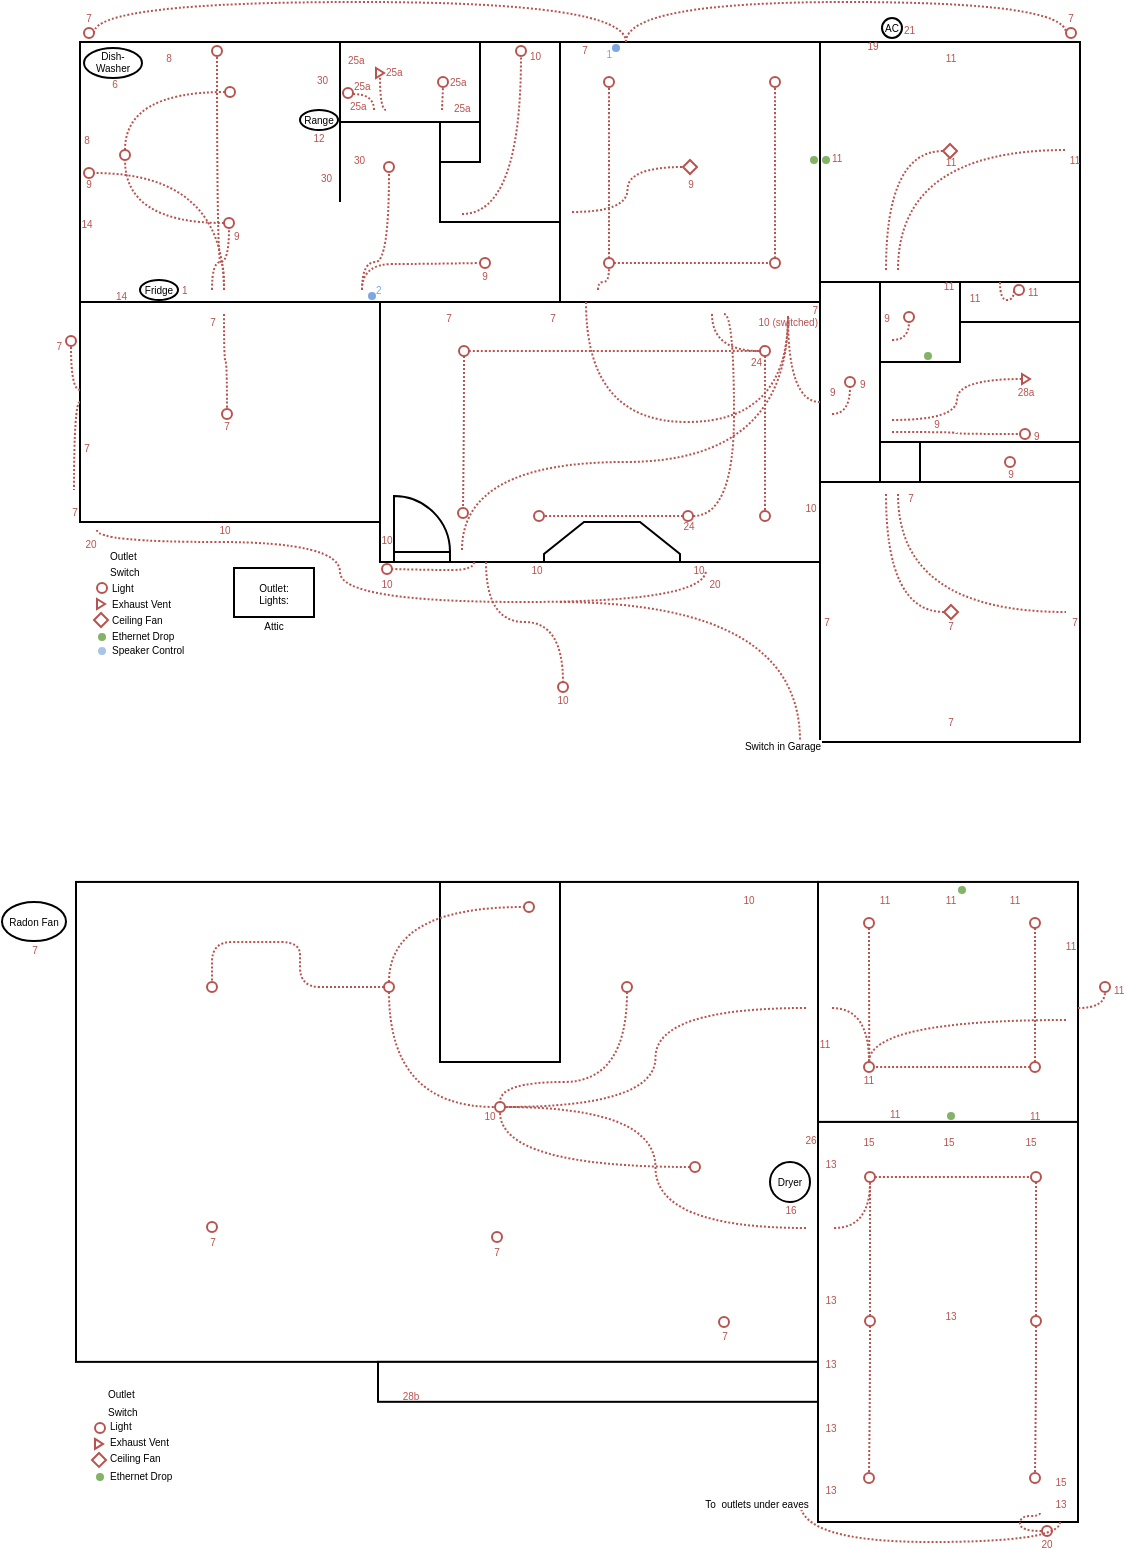 <mxfile version="16.4.3" type="github"><diagram id="zDyAZ3SgkZQyYw3i__gJ" name="Page-1"><mxGraphModel dx="474" dy="263" grid="1" gridSize="10" guides="1" tooltips="1" connect="1" arrows="1" fold="1" page="1" pageScale="1" pageWidth="850" pageHeight="1100" math="0" shadow="0"><root><mxCell id="0"/><mxCell id="1" parent="0"/><mxCell id="OoPDqqLvqhgpGvdC_6uf-443" value="7" style="ellipse;whiteSpace=wrap;html=1;aspect=fixed;fillColor=none;strokeColor=#b85450;fontColor=#B85450;labelPosition=center;verticalLabelPosition=bottom;align=center;verticalAlign=middle;fontSize=5;spacingBottom=-1;" parent="1" vertex="1"><mxGeometry x="94.5" y="604.5" width="5" height="5" as="geometry"/></mxCell><mxCell id="OoPDqqLvqhgpGvdC_6uf-12" value="" style="rounded=0;whiteSpace=wrap;html=1;" parent="1" vertex="1"><mxGeometry x="120" y="160" width="240" height="130" as="geometry"/></mxCell><mxCell id="OoPDqqLvqhgpGvdC_6uf-24" value="" style="rounded=0;whiteSpace=wrap;html=1;" parent="1" vertex="1"><mxGeometry x="520" y="280" width="100" height="80" as="geometry"/></mxCell><mxCell id="OoPDqqLvqhgpGvdC_6uf-11" value="" style="rounded=0;whiteSpace=wrap;html=1;" parent="1" vertex="1"><mxGeometry x="360" y="160" width="130" height="130" as="geometry"/></mxCell><mxCell id="OoPDqqLvqhgpGvdC_6uf-14" value="" style="rounded=0;whiteSpace=wrap;html=1;" parent="1" vertex="1"><mxGeometry x="300" y="160" width="60" height="90" as="geometry"/></mxCell><mxCell id="OoPDqqLvqhgpGvdC_6uf-13" value="" style="rounded=0;whiteSpace=wrap;html=1;" parent="1" vertex="1"><mxGeometry x="250" y="160" width="70" height="40" as="geometry"/></mxCell><mxCell id="OoPDqqLvqhgpGvdC_6uf-18" value="" style="endArrow=none;html=1;rounded=0;" parent="1" edge="1"><mxGeometry width="50" height="50" relative="1" as="geometry"><mxPoint x="250" y="240" as="sourcePoint"/><mxPoint x="250" y="200" as="targetPoint"/></mxGeometry></mxCell><mxCell id="OoPDqqLvqhgpGvdC_6uf-19" value="" style="rounded=0;whiteSpace=wrap;html=1;spacingBottom=-22;" parent="1" vertex="1"><mxGeometry x="120" y="290" width="150" height="110" as="geometry"/></mxCell><mxCell id="OoPDqqLvqhgpGvdC_6uf-20" value="" style="rounded=0;whiteSpace=wrap;html=1;" parent="1" vertex="1"><mxGeometry x="270" y="290" width="220" height="130" as="geometry"/></mxCell><mxCell id="OoPDqqLvqhgpGvdC_6uf-21" value="" style="rounded=0;whiteSpace=wrap;html=1;" parent="1" vertex="1"><mxGeometry x="490" y="160" width="130" height="120" as="geometry"/></mxCell><mxCell id="OoPDqqLvqhgpGvdC_6uf-22" value="" style="rounded=0;whiteSpace=wrap;html=1;" parent="1" vertex="1"><mxGeometry x="490" y="280" width="30" height="100" as="geometry"/></mxCell><mxCell id="OoPDqqLvqhgpGvdC_6uf-23" value="" style="rounded=0;whiteSpace=wrap;html=1;" parent="1" vertex="1"><mxGeometry x="520" y="280" width="40" height="40" as="geometry"/></mxCell><mxCell id="OoPDqqLvqhgpGvdC_6uf-25" value="" style="rounded=0;whiteSpace=wrap;html=1;" parent="1" vertex="1"><mxGeometry x="540" y="360" width="80" height="20" as="geometry"/></mxCell><mxCell id="OoPDqqLvqhgpGvdC_6uf-26" value="" style="rounded=0;whiteSpace=wrap;html=1;" parent="1" vertex="1"><mxGeometry x="490" y="380" width="130" height="130" as="geometry"/></mxCell><mxCell id="OoPDqqLvqhgpGvdC_6uf-27" value="" style="rounded=0;whiteSpace=wrap;html=1;" parent="1" vertex="1"><mxGeometry x="560" y="280" width="60" height="20" as="geometry"/></mxCell><mxCell id="OoPDqqLvqhgpGvdC_6uf-29" value="30" style="shape=image;html=1;verticalAlign=bottom;verticalLabelPosition=bottom;labelBackgroundColor=none;imageAspect=0;aspect=fixed;image=https://cdn0.iconfinder.com/data/icons/octicons/1024/primitive-dot-128.png;fontSize=5;fontColor=#B85450;spacing=0;spacingBottom=4;labelPosition=right;align=left;" parent="1" vertex="1"><mxGeometry x="249" y="210" width="8" height="8" as="geometry"/></mxCell><mxCell id="OoPDqqLvqhgpGvdC_6uf-30" value="30" style="shape=image;html=1;verticalAlign=bottom;verticalLabelPosition=bottom;labelBackgroundColor=none;imageAspect=0;aspect=fixed;image=https://cdn0.iconfinder.com/data/icons/octicons/1024/primitive-dot-128.png;fontSize=5;fontColor=#B85450;labelPosition=left;align=right;spacing=0;spacingLeft=0;spacingRight=-2;spacingTop=0;spacingBottom=5;" parent="1" vertex="1"><mxGeometry x="243" y="220" width="8" height="8" as="geometry"/></mxCell><mxCell id="OoPDqqLvqhgpGvdC_6uf-32" value="30" style="shape=image;verticalAlign=middle;verticalLabelPosition=bottom;labelBackgroundColor=none;imageAspect=0;aspect=fixed;image=https://cdn0.iconfinder.com/data/icons/octicons/1024/primitive-dot-128.png;fontSize=5;fontColor=#B85450;align=right;spacing=0;spacingTop=0;spacingLeft=0;spacingBottom=5;spacingRight=-2;labelPosition=left;" parent="1" vertex="1"><mxGeometry x="242" y="170" width="8" height="8" as="geometry"/></mxCell><mxCell id="OoPDqqLvqhgpGvdC_6uf-33" value="8" style="shape=image;html=1;verticalAlign=bottom;verticalLabelPosition=bottom;labelBackgroundColor=none;imageAspect=0;aspect=fixed;image=https://cdn0.iconfinder.com/data/icons/octicons/1024/primitive-dot-128.png;fontSize=5;fontColor=#B85450;spacingBottom=2;" parent="1" vertex="1"><mxGeometry x="160" y="159" width="8" height="8" as="geometry"/></mxCell><mxCell id="OoPDqqLvqhgpGvdC_6uf-34" value="8" style="shape=image;html=1;verticalAlign=bottom;verticalLabelPosition=bottom;labelBackgroundColor=none;imageAspect=0;aspect=fixed;image=https://cdn0.iconfinder.com/data/icons/octicons/1024/primitive-dot-128.png;fontSize=5;fontColor=#B85450;spacingBottom=2;" parent="1" vertex="1"><mxGeometry x="119" y="200" width="8" height="8" as="geometry"/></mxCell><mxCell id="OoPDqqLvqhgpGvdC_6uf-35" value="14" style="shape=image;html=1;verticalAlign=bottom;verticalLabelPosition=bottom;labelBackgroundColor=none;imageAspect=0;aspect=fixed;image=https://cdn0.iconfinder.com/data/icons/octicons/1024/primitive-dot-128.png;fontSize=5;fontColor=#B85450;spacingBottom=2;" parent="1" vertex="1"><mxGeometry x="119" y="242" width="8" height="8" as="geometry"/></mxCell><mxCell id="OoPDqqLvqhgpGvdC_6uf-36" value="14" style="shape=image;html=1;verticalAlign=middle;verticalLabelPosition=middle;labelBackgroundColor=none;imageAspect=0;aspect=fixed;image=https://cdn0.iconfinder.com/data/icons/octicons/1024/primitive-dot-128.png;fontSize=5;fontColor=#B85450;labelPosition=right;align=left;spacing=0;spacingBottom=3;spacingLeft=-2;" parent="1" vertex="1"><mxGeometry x="131.5" y="283" width="8" height="8" as="geometry"/></mxCell><mxCell id="OoPDqqLvqhgpGvdC_6uf-39" value="" style="shape=image;html=1;verticalAlign=top;verticalLabelPosition=bottom;labelBackgroundColor=#ffffff;imageAspect=0;aspect=fixed;image=https://cdn0.iconfinder.com/data/icons/octicons/1024/primitive-dot-128.png" parent="1" vertex="1"><mxGeometry x="304" y="194" width="8" height="8" as="geometry"/></mxCell><mxCell id="OoPDqqLvqhgpGvdC_6uf-40" value="25a" style="shape=image;html=1;verticalAlign=bottom;verticalLabelPosition=top;labelBackgroundColor=none;imageAspect=0;aspect=fixed;image=https://cdn0.iconfinder.com/data/icons/octicons/1024/primitive-dot-128.png;fontSize=5;fontColor=#B85450;labelPosition=right;align=left;spacingLeft=-3;spacing=0;spacingBottom=-2;" parent="1" vertex="1"><mxGeometry x="249" y="170" width="8" height="8" as="geometry"/></mxCell><mxCell id="OoPDqqLvqhgpGvdC_6uf-41" value="7" style="shape=image;html=1;verticalAlign=bottom;verticalLabelPosition=bottom;labelBackgroundColor=none;imageAspect=0;aspect=fixed;image=https://cdn0.iconfinder.com/data/icons/octicons/1024/primitive-dot-128.png;fontSize=5;fontColor=#B85450;" parent="1" vertex="1"><mxGeometry x="182" y="289" width="8" height="8" as="geometry"/></mxCell><mxCell id="OoPDqqLvqhgpGvdC_6uf-42" value="&lt;div&gt;7&lt;/div&gt;" style="shape=image;html=1;verticalAlign=bottom;verticalLabelPosition=bottom;labelBackgroundColor=none;imageAspect=0;aspect=fixed;image=https://cdn0.iconfinder.com/data/icons/octicons/1024/primitive-dot-128.png;fontSize=5;fontColor=#B85450;" parent="1" vertex="1"><mxGeometry x="119" y="352" width="8" height="8" as="geometry"/></mxCell><mxCell id="OoPDqqLvqhgpGvdC_6uf-43" value="10" style="shape=image;html=1;verticalAlign=bottom;verticalLabelPosition=bottom;labelBackgroundColor=none;imageAspect=0;aspect=fixed;image=https://cdn0.iconfinder.com/data/icons/octicons/1024/primitive-dot-128.png;fontSize=5;align=center;labelPosition=center;fontColor=#B85450;" parent="1" vertex="1"><mxGeometry x="188" y="393" width="8" height="8" as="geometry"/></mxCell><mxCell id="OoPDqqLvqhgpGvdC_6uf-44" value="7" style="shape=image;html=1;verticalAlign=bottom;verticalLabelPosition=bottom;labelBackgroundColor=none;imageAspect=0;aspect=fixed;image=https://cdn0.iconfinder.com/data/icons/octicons/1024/primitive-dot-128.png;fontSize=5;fontColor=#B85450;spacing=0;spacingBottom=4;" parent="1" vertex="1"><mxGeometry x="300" y="289" width="8" height="8" as="geometry"/></mxCell><mxCell id="OoPDqqLvqhgpGvdC_6uf-45" value="7" style="shape=image;html=1;verticalAlign=bottom;verticalLabelPosition=bottom;labelBackgroundColor=none;imageAspect=0;aspect=fixed;image=https://cdn0.iconfinder.com/data/icons/octicons/1024/primitive-dot-128.png;fontSize=5;fontColor=#B85450;spacing=0;spacingBottom=4;" parent="1" vertex="1"><mxGeometry x="352" y="289" width="8" height="8" as="geometry"/></mxCell><mxCell id="OoPDqqLvqhgpGvdC_6uf-46" value="&lt;br&gt;7&lt;br&gt;10 (switched)" style="shape=image;html=1;verticalAlign=bottom;verticalLabelPosition=bottom;labelBackgroundColor=none;imageAspect=0;aspect=fixed;image=https://cdn0.iconfinder.com/data/icons/octicons/1024/primitive-dot-128.png;fontSize=5;fontColor=#B85450;labelPosition=left;align=right;spacingBottom=0;spacingLeft=-5;spacingRight=-20;" parent="1" vertex="1"><mxGeometry x="470" y="289" width="8" height="8" as="geometry"/></mxCell><mxCell id="OoPDqqLvqhgpGvdC_6uf-47" value="10" style="shape=image;html=1;verticalAlign=bottom;verticalLabelPosition=bottom;labelBackgroundColor=none;imageAspect=0;aspect=fixed;image=https://cdn0.iconfinder.com/data/icons/octicons/1024/primitive-dot-128.png;fontSize=5;fontColor=#B85450;spacing=0;spacingBottom=4;" parent="1" vertex="1"><mxGeometry x="269" y="400" width="8" height="8" as="geometry"/></mxCell><mxCell id="OoPDqqLvqhgpGvdC_6uf-48" value="10" style="shape=image;html=1;verticalAlign=bottom;verticalLabelPosition=bottom;labelBackgroundColor=none;imageAspect=0;aspect=fixed;image=https://cdn0.iconfinder.com/data/icons/octicons/1024/primitive-dot-128.png;fontSize=5;fontColor=#B85450;" parent="1" vertex="1"><mxGeometry x="344" y="413" width="8" height="8" as="geometry"/></mxCell><mxCell id="OoPDqqLvqhgpGvdC_6uf-49" value="" style="shape=loopLimit;whiteSpace=wrap;html=1;" parent="1" vertex="1"><mxGeometry x="352" y="400" width="68" height="20" as="geometry"/></mxCell><mxCell id="OoPDqqLvqhgpGvdC_6uf-50" value="10" style="shape=image;html=1;verticalAlign=bottom;verticalLabelPosition=bottom;labelBackgroundColor=none;imageAspect=0;aspect=fixed;image=https://cdn0.iconfinder.com/data/icons/octicons/1024/primitive-dot-128.png;fontSize=5;fontColor=#B85450;" parent="1" vertex="1"><mxGeometry x="425" y="413" width="8" height="8" as="geometry"/></mxCell><mxCell id="OoPDqqLvqhgpGvdC_6uf-51" value="&lt;div&gt;10&lt;/div&gt;" style="shape=image;html=1;verticalAlign=bottom;verticalLabelPosition=bottom;labelBackgroundColor=none;imageAspect=0;aspect=fixed;image=https://cdn0.iconfinder.com/data/icons/octicons/1024/primitive-dot-128.png;fontSize=5;fontColor=#B85450;spacingLeft=-5;spacingBottom=2;" parent="1" vertex="1"><mxGeometry x="483" y="384" width="8" height="8" as="geometry"/></mxCell><mxCell id="OoPDqqLvqhgpGvdC_6uf-52" value="9" style="shape=image;html=1;verticalAlign=bottom;verticalLabelPosition=bottom;labelBackgroundColor=none;imageAspect=0;aspect=fixed;image=https://cdn0.iconfinder.com/data/icons/octicons/1024/primitive-dot-128.png;fontSize=5;fontColor=#B85450;labelPosition=right;align=left;horizontal=1;spacingTop=-13;spacingLeft=-4;spacingBottom=6;" parent="1" vertex="1"><mxGeometry x="489" y="330" width="8" height="8" as="geometry"/></mxCell><mxCell id="OoPDqqLvqhgpGvdC_6uf-53" value="" style="shape=image;html=1;verticalAlign=top;verticalLabelPosition=bottom;labelBackgroundColor=#ffffff;imageAspect=0;aspect=fixed;image=https://cdn0.iconfinder.com/data/icons/octicons/1024/primitive-dot-128.png" parent="1" vertex="1"><mxGeometry x="450" y="283" width="8" height="8" as="geometry"/></mxCell><mxCell id="OoPDqqLvqhgpGvdC_6uf-54" value="" style="shape=image;html=1;verticalAlign=top;verticalLabelPosition=bottom;labelBackgroundColor=#ffffff;imageAspect=0;aspect=fixed;image=https://cdn0.iconfinder.com/data/icons/octicons/1024/primitive-dot-128.png" parent="1" vertex="1"><mxGeometry x="483" y="210" width="8" height="8" as="geometry"/></mxCell><mxCell id="OoPDqqLvqhgpGvdC_6uf-55" value="" style="shape=image;html=1;verticalAlign=top;verticalLabelPosition=bottom;labelBackgroundColor=#ffffff;imageAspect=0;aspect=fixed;image=https://cdn0.iconfinder.com/data/icons/octicons/1024/primitive-dot-128.png" parent="1" vertex="1"><mxGeometry x="359" y="216" width="8" height="8" as="geometry"/></mxCell><mxCell id="OoPDqqLvqhgpGvdC_6uf-56" value="" style="shape=image;html=1;verticalAlign=top;verticalLabelPosition=bottom;labelBackgroundColor=#ffffff;imageAspect=0;aspect=fixed;image=https://cdn0.iconfinder.com/data/icons/octicons/1024/primitive-dot-128.png" parent="1" vertex="1"><mxGeometry x="450" y="159" width="8" height="8" as="geometry"/></mxCell><mxCell id="OoPDqqLvqhgpGvdC_6uf-57" value="7" style="shape=image;html=1;verticalAlign=middle;verticalLabelPosition=bottom;labelBackgroundColor=none;imageAspect=0;aspect=fixed;image=https://cdn0.iconfinder.com/data/icons/octicons/1024/primitive-dot-128.png;fontSize=5;fontColor=#B85450;spacing=0;spacingBottom=4;" parent="1" vertex="1"><mxGeometry x="368" y="153" width="8" height="8" as="geometry"/></mxCell><mxCell id="OoPDqqLvqhgpGvdC_6uf-58" value="7" style="shape=image;html=1;verticalAlign=bottom;verticalLabelPosition=bottom;labelBackgroundColor=none;imageAspect=0;aspect=fixed;image=https://cdn0.iconfinder.com/data/icons/octicons/1024/primitive-dot-128.png;fontSize=5;fontColor=#B85450;" parent="1" vertex="1"><mxGeometry x="113" y="384" width="8" height="8" as="geometry"/></mxCell><mxCell id="OoPDqqLvqhgpGvdC_6uf-59" value="19" style="shape=image;html=1;verticalAlign=bottom;verticalLabelPosition=bottom;labelBackgroundColor=none;imageAspect=0;aspect=fixed;image=https://cdn0.iconfinder.com/data/icons/octicons/1024/primitive-dot-128.png;fontSize=5;fontColor=#B85450;spacingBottom=2;" parent="1" vertex="1"><mxGeometry x="512" y="153" width="8" height="8" as="geometry"/></mxCell><mxCell id="OoPDqqLvqhgpGvdC_6uf-60" value="11" style="shape=image;html=1;verticalAlign=bottom;verticalLabelPosition=bottom;labelBackgroundColor=none;imageAspect=0;aspect=fixed;image=https://cdn0.iconfinder.com/data/icons/octicons/1024/primitive-dot-128.png;fontSize=5;fontColor=#B85450;spacingBottom=3;labelPosition=right;align=left;spacingLeft=-3;" parent="1" vertex="1"><mxGeometry x="489" y="210" width="8" height="8" as="geometry"/></mxCell><mxCell id="OoPDqqLvqhgpGvdC_6uf-61" value="11" style="shape=image;html=1;verticalAlign=bottom;verticalLabelPosition=bottom;labelBackgroundColor=none;imageAspect=0;aspect=fixed;image=https://cdn0.iconfinder.com/data/icons/octicons/1024/primitive-dot-128.png;fontSize=5;fontColor=#B85450;spacingBottom=2;" parent="1" vertex="1"><mxGeometry x="551" y="159" width="8" height="8" as="geometry"/></mxCell><mxCell id="OoPDqqLvqhgpGvdC_6uf-62" value="11" style="shape=image;html=1;verticalAlign=bottom;verticalLabelPosition=bottom;labelBackgroundColor=none;imageAspect=0;aspect=fixed;image=https://cdn0.iconfinder.com/data/icons/octicons/1024/primitive-dot-128.png;fontSize=5;fontColor=#B85450;spacingBottom=2;" parent="1" vertex="1"><mxGeometry x="613" y="210" width="8" height="8" as="geometry"/></mxCell><mxCell id="OoPDqqLvqhgpGvdC_6uf-63" value="11" style="shape=image;html=1;verticalAlign=bottom;verticalLabelPosition=bottom;labelBackgroundColor=none;imageAspect=0;aspect=fixed;image=https://cdn0.iconfinder.com/data/icons/octicons/1024/primitive-dot-128.png;fontSize=5;fontColor=#B85450;spacingBottom=2;" parent="1" vertex="1"><mxGeometry x="550" y="273" width="8" height="8" as="geometry"/></mxCell><mxCell id="OoPDqqLvqhgpGvdC_6uf-64" value="9" style="shape=image;html=1;verticalAlign=middle;verticalLabelPosition=top;labelBackgroundColor=none;imageAspect=0;aspect=fixed;image=https://cdn0.iconfinder.com/data/icons/octicons/1024/primitive-dot-128.png;fontSize=5;fontColor=#B85450;spacingBottom=-1;labelPosition=center;align=center;spacing=0;" parent="1" vertex="1"><mxGeometry x="519" y="300" width="8" height="8" as="geometry"/></mxCell><mxCell id="OoPDqqLvqhgpGvdC_6uf-65" value="7" style="shape=image;html=1;verticalAlign=bottom;verticalLabelPosition=bottom;labelBackgroundColor=none;imageAspect=0;aspect=fixed;image=https://cdn0.iconfinder.com/data/icons/octicons/1024/primitive-dot-128.png;fontSize=5;fontColor=#B85450;spacingBottom=2;" parent="1" vertex="1"><mxGeometry x="531" y="379" width="8" height="8" as="geometry"/></mxCell><mxCell id="OoPDqqLvqhgpGvdC_6uf-67" value="" style="rounded=0;whiteSpace=wrap;html=1;" parent="1" vertex="1"><mxGeometry x="520" y="360" width="20" height="20" as="geometry"/></mxCell><mxCell id="OoPDqqLvqhgpGvdC_6uf-68" value="7" style="shape=image;html=1;verticalAlign=bottom;verticalLabelPosition=bottom;labelBackgroundColor=none;imageAspect=0;aspect=fixed;image=https://cdn0.iconfinder.com/data/icons/octicons/1024/primitive-dot-128.png;fontSize=5;fontColor=#B85450;spacingBottom=2;" parent="1" vertex="1"><mxGeometry x="613" y="441" width="8" height="8" as="geometry"/></mxCell><mxCell id="OoPDqqLvqhgpGvdC_6uf-69" value="7" style="shape=image;html=1;verticalAlign=bottom;verticalLabelPosition=bottom;labelBackgroundColor=none;imageAspect=0;aspect=fixed;image=https://cdn0.iconfinder.com/data/icons/octicons/1024/primitive-dot-128.png;fontSize=5;fontColor=#B85450;spacingBottom=2;" parent="1" vertex="1"><mxGeometry x="489" y="441" width="8" height="8" as="geometry"/></mxCell><mxCell id="OoPDqqLvqhgpGvdC_6uf-70" value="7" style="shape=image;html=1;verticalAlign=middle;verticalLabelPosition=top;labelBackgroundColor=none;imageAspect=0;aspect=fixed;image=https://cdn0.iconfinder.com/data/icons/octicons/1024/primitive-dot-128.png;fontSize=5;fontColor=#B85450;spacingBottom=0;labelPosition=center;align=center;spacing=0;" parent="1" vertex="1"><mxGeometry x="551" y="503" width="8" height="8" as="geometry"/></mxCell><mxCell id="OoPDqqLvqhgpGvdC_6uf-71" value="" style="rounded=0;whiteSpace=wrap;html=1;" parent="1" vertex="1"><mxGeometry x="300" y="200" width="20" height="20" as="geometry"/></mxCell><mxCell id="OoPDqqLvqhgpGvdC_6uf-105" style="edgeStyle=orthogonalEdgeStyle;curved=1;orthogonalLoop=1;jettySize=auto;html=1;exitX=0.5;exitY=1;exitDx=0;exitDy=0;entryX=0.5;entryY=0;entryDx=0;entryDy=0;dashed=1;dashPattern=1 1;endArrow=none;endFill=0;strokeColor=#b85450;fillColor=#f8cecc;" parent="1" source="OoPDqqLvqhgpGvdC_6uf-73" target="OoPDqqLvqhgpGvdC_6uf-104" edge="1"><mxGeometry relative="1" as="geometry"/></mxCell><mxCell id="OoPDqqLvqhgpGvdC_6uf-73" value="" style="shape=image;html=1;verticalAlign=top;verticalLabelPosition=bottom;labelBackgroundColor=#ffffff;imageAspect=0;aspect=fixed;image=https://cdn0.iconfinder.com/data/icons/30_Free_Black_ToolBar_Icons/40/Black_Remove.png" parent="1" vertex="1"><mxGeometry x="189" y="290" width="6" height="6" as="geometry"/></mxCell><mxCell id="OoPDqqLvqhgpGvdC_6uf-119" style="edgeStyle=orthogonalEdgeStyle;curved=1;orthogonalLoop=1;jettySize=auto;html=1;exitX=0.5;exitY=0;exitDx=0;exitDy=0;entryX=1;entryY=0.5;entryDx=0;entryDy=0;dashed=1;dashPattern=1 1;endArrow=none;endFill=0;strokeColor=#b85450;fillColor=#f8cecc;" parent="1" source="OoPDqqLvqhgpGvdC_6uf-75" target="OoPDqqLvqhgpGvdC_6uf-107" edge="1"><mxGeometry relative="1" as="geometry"/></mxCell><mxCell id="OoPDqqLvqhgpGvdC_6uf-120" style="edgeStyle=orthogonalEdgeStyle;curved=1;orthogonalLoop=1;jettySize=auto;html=1;exitX=0.5;exitY=0;exitDx=0;exitDy=0;entryX=0.5;entryY=1;entryDx=0;entryDy=0;dashed=1;dashPattern=1 1;endArrow=none;endFill=0;strokeColor=#b85450;fillColor=#f8cecc;" parent="1" source="OoPDqqLvqhgpGvdC_6uf-75" target="OoPDqqLvqhgpGvdC_6uf-118" edge="1"><mxGeometry relative="1" as="geometry"><Array as="points"><mxPoint x="192" y="270"/><mxPoint x="189" y="270"/></Array></mxGeometry></mxCell><mxCell id="OoPDqqLvqhgpGvdC_6uf-75" value="" style="shape=image;html=1;verticalAlign=top;verticalLabelPosition=bottom;labelBackgroundColor=#ffffff;imageAspect=0;aspect=fixed;image=https://cdn0.iconfinder.com/data/icons/30_Free_Black_ToolBar_Icons/40/Black_Remove.png" parent="1" vertex="1"><mxGeometry x="189" y="284" width="6" height="6" as="geometry"/></mxCell><mxCell id="dIDFlSN2CfssPrFTI4HE-35" style="edgeStyle=orthogonalEdgeStyle;shape=connector;curved=1;rounded=1;orthogonalLoop=1;jettySize=auto;html=1;exitX=0.5;exitY=0;exitDx=0;exitDy=0;entryX=0.5;entryY=1;entryDx=0;entryDy=0;dashed=1;dashPattern=1 1;labelBackgroundColor=default;fontFamily=Helvetica;fontSize=5;fontColor=#000000;endArrow=none;endFill=0;strokeColor=#b85450;fillColor=#f8cecc;" parent="1" source="OoPDqqLvqhgpGvdC_6uf-76" target="OoPDqqLvqhgpGvdC_6uf-106" edge="1"><mxGeometry relative="1" as="geometry"><Array as="points"><mxPoint x="186" y="270"/><mxPoint x="195" y="270"/></Array></mxGeometry></mxCell><mxCell id="OoPDqqLvqhgpGvdC_6uf-76" value="" style="shape=image;html=1;verticalAlign=top;verticalLabelPosition=bottom;labelBackgroundColor=#ffffff;imageAspect=0;aspect=fixed;image=https://cdn0.iconfinder.com/data/icons/30_Free_Black_ToolBar_Icons/40/Black_Remove.png" parent="1" vertex="1"><mxGeometry x="183" y="284" width="6" height="6" as="geometry"/></mxCell><mxCell id="OoPDqqLvqhgpGvdC_6uf-198" style="edgeStyle=orthogonalEdgeStyle;curved=1;orthogonalLoop=1;jettySize=auto;html=1;exitX=0;exitY=0.5;exitDx=0;exitDy=0;entryX=0.5;entryY=1;entryDx=0;entryDy=0;dashed=1;dashPattern=1 1;fontSize=5;fontColor=#B85450;endArrow=none;endFill=0;strokeColor=#b85450;fillColor=#f8cecc;" parent="1" source="OoPDqqLvqhgpGvdC_6uf-78" target="OoPDqqLvqhgpGvdC_6uf-197" edge="1"><mxGeometry relative="1" as="geometry"/></mxCell><mxCell id="OoPDqqLvqhgpGvdC_6uf-78" value="" style="shape=image;html=1;verticalAlign=top;verticalLabelPosition=bottom;labelBackgroundColor=#ffffff;imageAspect=0;aspect=fixed;image=https://cdn0.iconfinder.com/data/icons/30_Free_Black_ToolBar_Icons/40/Black_Remove.png" parent="1" vertex="1"><mxGeometry x="120" y="331" width="6" height="6" as="geometry"/></mxCell><mxCell id="OoPDqqLvqhgpGvdC_6uf-103" style="edgeStyle=orthogonalEdgeStyle;orthogonalLoop=1;jettySize=auto;html=1;exitX=0;exitY=0.5;exitDx=0;exitDy=0;entryX=0.5;entryY=0;entryDx=0;entryDy=0;curved=1;endArrow=none;endFill=0;fillColor=#f8cecc;strokeColor=#b85450;dashed=1;dashPattern=1 1;" parent="1" source="OoPDqqLvqhgpGvdC_6uf-79" target="OoPDqqLvqhgpGvdC_6uf-58" edge="1"><mxGeometry relative="1" as="geometry"><Array as="points"><mxPoint x="117" y="340"/></Array></mxGeometry></mxCell><mxCell id="OoPDqqLvqhgpGvdC_6uf-79" value="" style="shape=image;html=1;verticalAlign=top;verticalLabelPosition=bottom;labelBackgroundColor=#ffffff;imageAspect=0;aspect=fixed;image=https://cdn0.iconfinder.com/data/icons/30_Free_Black_ToolBar_Icons/40/Black_Remove.png" parent="1" vertex="1"><mxGeometry x="120" y="337" width="6" height="6" as="geometry"/></mxCell><mxCell id="OoPDqqLvqhgpGvdC_6uf-132" style="edgeStyle=orthogonalEdgeStyle;curved=1;orthogonalLoop=1;jettySize=auto;html=1;exitX=0.5;exitY=0;exitDx=0;exitDy=0;entryX=0.5;entryY=1;entryDx=0;entryDy=0;dashed=1;dashPattern=1 1;endArrow=none;endFill=0;strokeColor=#b85450;fillColor=#f8cecc;" parent="1" source="OoPDqqLvqhgpGvdC_6uf-80" target="OoPDqqLvqhgpGvdC_6uf-131" edge="1"><mxGeometry relative="1" as="geometry"/></mxCell><mxCell id="OoPDqqLvqhgpGvdC_6uf-80" value="" style="shape=image;html=1;verticalAlign=top;verticalLabelPosition=bottom;labelBackgroundColor=#ffffff;imageAspect=0;aspect=fixed;image=https://cdn0.iconfinder.com/data/icons/30_Free_Black_ToolBar_Icons/40/Black_Remove.png" parent="1" vertex="1"><mxGeometry x="270" y="194" width="6" height="6" as="geometry"/></mxCell><mxCell id="OoPDqqLvqhgpGvdC_6uf-128" style="edgeStyle=orthogonalEdgeStyle;curved=1;orthogonalLoop=1;jettySize=auto;html=1;exitX=0.5;exitY=0;exitDx=0;exitDy=0;entryX=1;entryY=0.5;entryDx=0;entryDy=0;dashed=1;dashPattern=1 1;endArrow=none;endFill=0;strokeColor=#b85450;fillColor=#f8cecc;" parent="1" source="OoPDqqLvqhgpGvdC_6uf-81" target="OoPDqqLvqhgpGvdC_6uf-123" edge="1"><mxGeometry relative="1" as="geometry"><Array as="points"><mxPoint x="267" y="186"/><mxPoint x="256" y="186"/></Array></mxGeometry></mxCell><mxCell id="OoPDqqLvqhgpGvdC_6uf-81" value="" style="shape=image;html=1;verticalAlign=top;verticalLabelPosition=bottom;labelBackgroundColor=#ffffff;imageAspect=0;aspect=fixed;image=https://cdn0.iconfinder.com/data/icons/30_Free_Black_ToolBar_Icons/40/Black_Remove.png" parent="1" vertex="1"><mxGeometry x="264" y="194" width="6" height="6" as="geometry"/></mxCell><mxCell id="OoPDqqLvqhgpGvdC_6uf-140" style="edgeStyle=orthogonalEdgeStyle;curved=1;orthogonalLoop=1;jettySize=auto;html=1;exitX=1;exitY=0.5;exitDx=0;exitDy=0;entryX=0;entryY=0.5;entryDx=0;entryDy=0;dashed=1;dashPattern=1 1;endArrow=none;endFill=0;strokeColor=#b85450;fillColor=#f8cecc;" parent="1" source="OoPDqqLvqhgpGvdC_6uf-82" target="OoPDqqLvqhgpGvdC_6uf-139" edge="1"><mxGeometry relative="1" as="geometry"/></mxCell><mxCell id="OoPDqqLvqhgpGvdC_6uf-82" value="" style="shape=image;html=1;verticalAlign=top;verticalLabelPosition=bottom;labelBackgroundColor=#ffffff;imageAspect=0;aspect=fixed;image=https://cdn0.iconfinder.com/data/icons/30_Free_Black_ToolBar_Icons/40/Black_Remove.png" parent="1" vertex="1"><mxGeometry x="360" y="242" width="6" height="6" as="geometry"/></mxCell><mxCell id="OoPDqqLvqhgpGvdC_6uf-146" style="edgeStyle=orthogonalEdgeStyle;curved=1;orthogonalLoop=1;jettySize=auto;html=1;exitX=0.5;exitY=1;exitDx=0;exitDy=0;entryX=0.5;entryY=1;entryDx=0;entryDy=0;dashed=1;dashPattern=1 1;endArrow=none;endFill=0;strokeColor=#b85450;fillColor=#f8cecc;" parent="1" source="OoPDqqLvqhgpGvdC_6uf-83" target="OoPDqqLvqhgpGvdC_6uf-46" edge="1"><mxGeometry relative="1" as="geometry"><Array as="points"><mxPoint x="373" y="350"/><mxPoint x="474" y="350"/></Array></mxGeometry></mxCell><mxCell id="OoPDqqLvqhgpGvdC_6uf-83" value="" style="shape=image;html=1;verticalAlign=top;verticalLabelPosition=bottom;labelBackgroundColor=#ffffff;imageAspect=0;aspect=fixed;image=https://cdn0.iconfinder.com/data/icons/30_Free_Black_ToolBar_Icons/40/Black_Remove.png" parent="1" vertex="1"><mxGeometry x="370" y="284" width="6" height="6" as="geometry"/></mxCell><mxCell id="OoPDqqLvqhgpGvdC_6uf-142" style="edgeStyle=orthogonalEdgeStyle;curved=1;orthogonalLoop=1;jettySize=auto;html=1;exitX=0.5;exitY=0;exitDx=0;exitDy=0;entryX=0.5;entryY=1;entryDx=0;entryDy=0;dashed=1;dashPattern=1 1;endArrow=none;endFill=0;strokeColor=#b85450;fillColor=#f8cecc;" parent="1" source="OoPDqqLvqhgpGvdC_6uf-84" target="OoPDqqLvqhgpGvdC_6uf-134" edge="1"><mxGeometry relative="1" as="geometry"><Array as="points"><mxPoint x="379" y="280"/><mxPoint x="385" y="280"/></Array></mxGeometry></mxCell><mxCell id="OoPDqqLvqhgpGvdC_6uf-84" value="" style="shape=image;html=1;verticalAlign=top;verticalLabelPosition=bottom;labelBackgroundColor=#ffffff;imageAspect=0;aspect=fixed;image=https://cdn0.iconfinder.com/data/icons/30_Free_Black_ToolBar_Icons/40/Black_Remove.png" parent="1" vertex="1"><mxGeometry x="376" y="284" width="6" height="6" as="geometry"/></mxCell><mxCell id="OoPDqqLvqhgpGvdC_6uf-190" style="edgeStyle=orthogonalEdgeStyle;curved=1;orthogonalLoop=1;jettySize=auto;html=1;exitX=0.5;exitY=0;exitDx=0;exitDy=0;entryX=0;entryY=0.5;entryDx=0;entryDy=0;dashed=1;dashPattern=1 1;endArrow=none;endFill=0;strokeColor=#b85450;fillColor=#f8cecc;" parent="1" source="OoPDqqLvqhgpGvdC_6uf-85" target="OoPDqqLvqhgpGvdC_6uf-188" edge="1"><mxGeometry relative="1" as="geometry"><Array as="points"><mxPoint x="393" y="140"/><mxPoint x="613" y="140"/></Array></mxGeometry></mxCell><mxCell id="OoPDqqLvqhgpGvdC_6uf-191" style="edgeStyle=orthogonalEdgeStyle;curved=1;orthogonalLoop=1;jettySize=auto;html=1;exitX=0.5;exitY=0;exitDx=0;exitDy=0;entryX=1;entryY=0.5;entryDx=0;entryDy=0;dashed=1;dashPattern=1 1;endArrow=none;endFill=0;strokeColor=#b85450;fillColor=#f8cecc;" parent="1" source="OoPDqqLvqhgpGvdC_6uf-85" target="OoPDqqLvqhgpGvdC_6uf-189" edge="1"><mxGeometry relative="1" as="geometry"><Array as="points"><mxPoint x="393" y="140"/><mxPoint x="127" y="140"/></Array></mxGeometry></mxCell><mxCell id="OoPDqqLvqhgpGvdC_6uf-85" value="" style="shape=image;html=1;verticalAlign=top;verticalLabelPosition=bottom;labelBackgroundColor=#ffffff;imageAspect=0;aspect=fixed;image=https://cdn0.iconfinder.com/data/icons/30_Free_Black_ToolBar_Icons/40/Black_Remove.png" parent="1" vertex="1"><mxGeometry x="390" y="160" width="6" height="6" as="geometry"/></mxCell><mxCell id="OoPDqqLvqhgpGvdC_6uf-157" style="edgeStyle=orthogonalEdgeStyle;curved=1;orthogonalLoop=1;jettySize=auto;html=1;exitX=0.5;exitY=1;exitDx=0;exitDy=0;entryX=0;entryY=0.5;entryDx=0;entryDy=0;dashed=1;dashPattern=1 1;endArrow=none;endFill=0;strokeColor=#b85450;fillColor=#f8cecc;" parent="1" source="OoPDqqLvqhgpGvdC_6uf-86" target="OoPDqqLvqhgpGvdC_6uf-149" edge="1"><mxGeometry relative="1" as="geometry"><Array as="points"><mxPoint x="436" y="315"/></Array></mxGeometry></mxCell><mxCell id="OoPDqqLvqhgpGvdC_6uf-86" value="" style="shape=image;html=1;verticalAlign=top;verticalLabelPosition=bottom;labelBackgroundColor=#ffffff;imageAspect=0;aspect=fixed;image=https://cdn0.iconfinder.com/data/icons/30_Free_Black_ToolBar_Icons/40/Black_Remove.png" parent="1" vertex="1"><mxGeometry x="433" y="290" width="6" height="6" as="geometry"/></mxCell><mxCell id="OoPDqqLvqhgpGvdC_6uf-199" style="edgeStyle=orthogonalEdgeStyle;curved=1;orthogonalLoop=1;jettySize=auto;html=1;exitX=0.5;exitY=1;exitDx=0;exitDy=0;entryX=1;entryY=0.5;entryDx=0;entryDy=0;dashed=1;dashPattern=1 1;fontSize=5;fontColor=#B85450;endArrow=none;endFill=0;strokeColor=#b85450;fillColor=#f8cecc;" parent="1" source="OoPDqqLvqhgpGvdC_6uf-87" target="OoPDqqLvqhgpGvdC_6uf-151" edge="1"><mxGeometry relative="1" as="geometry"><Array as="points"><mxPoint x="447" y="296"/><mxPoint x="447" y="397"/></Array></mxGeometry></mxCell><mxCell id="OoPDqqLvqhgpGvdC_6uf-87" value="" style="shape=image;html=1;verticalAlign=top;verticalLabelPosition=bottom;labelBackgroundColor=#ffffff;imageAspect=0;aspect=fixed;image=https://cdn0.iconfinder.com/data/icons/30_Free_Black_ToolBar_Icons/40/Black_Remove.png" parent="1" vertex="1"><mxGeometry x="439" y="290" width="6" height="6" as="geometry"/></mxCell><mxCell id="OoPDqqLvqhgpGvdC_6uf-165" style="edgeStyle=orthogonalEdgeStyle;curved=1;orthogonalLoop=1;jettySize=auto;html=1;exitX=0.5;exitY=1;exitDx=0;exitDy=0;entryX=0.5;entryY=0;entryDx=0;entryDy=0;dashed=1;dashPattern=1 1;endArrow=none;endFill=0;strokeColor=#b85450;fillColor=#f8cecc;" parent="1" source="OoPDqqLvqhgpGvdC_6uf-88" target="OoPDqqLvqhgpGvdC_6uf-164" edge="1"><mxGeometry relative="1" as="geometry"/></mxCell><mxCell id="OoPDqqLvqhgpGvdC_6uf-88" value="" style="shape=image;html=1;verticalAlign=top;verticalLabelPosition=bottom;labelBackgroundColor=#ffffff;imageAspect=0;aspect=fixed;image=https://cdn0.iconfinder.com/data/icons/30_Free_Black_ToolBar_Icons/40/Black_Remove.png" parent="1" vertex="1"><mxGeometry x="320" y="414" width="6" height="6" as="geometry"/></mxCell><mxCell id="OoPDqqLvqhgpGvdC_6uf-166" style="edgeStyle=orthogonalEdgeStyle;curved=1;orthogonalLoop=1;jettySize=auto;html=1;exitX=0.5;exitY=1;exitDx=0;exitDy=0;entryX=1;entryY=0.5;entryDx=0;entryDy=0;dashed=1;dashPattern=1 1;endArrow=none;endFill=0;strokeColor=#b85450;fillColor=#f8cecc;" parent="1" source="OoPDqqLvqhgpGvdC_6uf-89" target="OoPDqqLvqhgpGvdC_6uf-163" edge="1"><mxGeometry relative="1" as="geometry"><Array as="points"><mxPoint x="317" y="424"/><mxPoint x="294" y="424"/></Array></mxGeometry></mxCell><mxCell id="OoPDqqLvqhgpGvdC_6uf-89" value="" style="shape=image;html=1;verticalAlign=top;verticalLabelPosition=bottom;labelBackgroundColor=#ffffff;imageAspect=0;aspect=fixed;image=https://cdn0.iconfinder.com/data/icons/30_Free_Black_ToolBar_Icons/40/Black_Remove.png" parent="1" vertex="1"><mxGeometry x="314" y="414" width="6" height="6" as="geometry"/></mxCell><mxCell id="OoPDqqLvqhgpGvdC_6uf-162" style="edgeStyle=orthogonalEdgeStyle;curved=1;orthogonalLoop=1;jettySize=auto;html=1;exitX=0.5;exitY=0;exitDx=0;exitDy=0;entryX=0.5;entryY=1;entryDx=0;entryDy=0;dashed=1;dashPattern=1 1;endArrow=none;endFill=0;strokeColor=#b85450;fillColor=#f8cecc;" parent="1" source="OoPDqqLvqhgpGvdC_6uf-90" target="OoPDqqLvqhgpGvdC_6uf-46" edge="1"><mxGeometry relative="1" as="geometry"><Array as="points"><mxPoint x="311" y="370"/><mxPoint x="474" y="370"/></Array></mxGeometry></mxCell><mxCell id="OoPDqqLvqhgpGvdC_6uf-90" value="" style="shape=image;html=1;verticalAlign=top;verticalLabelPosition=bottom;labelBackgroundColor=#ffffff;imageAspect=0;aspect=fixed;image=https://cdn0.iconfinder.com/data/icons/30_Free_Black_ToolBar_Icons/40/Black_Remove.png" parent="1" vertex="1"><mxGeometry x="308" y="414" width="6" height="6" as="geometry"/></mxCell><mxCell id="OoPDqqLvqhgpGvdC_6uf-171" style="edgeStyle=orthogonalEdgeStyle;curved=1;orthogonalLoop=1;jettySize=auto;html=1;exitX=0.5;exitY=0;exitDx=0;exitDy=0;entryX=0;entryY=0.5;entryDx=0;entryDy=0;dashed=1;dashPattern=1 1;endArrow=none;endFill=0;strokeColor=#b85450;fillColor=#f8cecc;" parent="1" source="OoPDqqLvqhgpGvdC_6uf-91" target="OoPDqqLvqhgpGvdC_6uf-170" edge="1"><mxGeometry relative="1" as="geometry"/></mxCell><mxCell id="OoPDqqLvqhgpGvdC_6uf-91" value="" style="shape=image;html=1;verticalAlign=top;verticalLabelPosition=bottom;labelBackgroundColor=#ffffff;imageAspect=0;aspect=fixed;image=https://cdn0.iconfinder.com/data/icons/30_Free_Black_ToolBar_Icons/40/Black_Remove.png" parent="1" vertex="1"><mxGeometry x="520" y="274" width="6" height="6" as="geometry"/></mxCell><mxCell id="OoPDqqLvqhgpGvdC_6uf-172" style="edgeStyle=orthogonalEdgeStyle;curved=1;orthogonalLoop=1;jettySize=auto;html=1;exitX=0.5;exitY=0;exitDx=0;exitDy=0;entryX=0;entryY=0.5;entryDx=0;entryDy=0;dashed=1;dashPattern=1 1;endArrow=none;endFill=0;strokeColor=#b85450;fillColor=#f8cecc;" parent="1" source="OoPDqqLvqhgpGvdC_6uf-92" target="OoPDqqLvqhgpGvdC_6uf-62" edge="1"><mxGeometry relative="1" as="geometry"/></mxCell><mxCell id="OoPDqqLvqhgpGvdC_6uf-92" value="" style="shape=image;html=1;verticalAlign=top;verticalLabelPosition=bottom;labelBackgroundColor=#ffffff;imageAspect=0;aspect=fixed;image=https://cdn0.iconfinder.com/data/icons/30_Free_Black_ToolBar_Icons/40/Black_Remove.png" parent="1" vertex="1"><mxGeometry x="526" y="274" width="6" height="6" as="geometry"/></mxCell><mxCell id="OoPDqqLvqhgpGvdC_6uf-180" style="edgeStyle=orthogonalEdgeStyle;curved=1;orthogonalLoop=1;jettySize=auto;html=1;exitX=0.5;exitY=1;exitDx=0;exitDy=0;entryX=0;entryY=0.5;entryDx=0;entryDy=0;dashed=1;dashPattern=1 1;endArrow=none;endFill=0;strokeColor=#b85450;fillColor=#f8cecc;" parent="1" source="OoPDqqLvqhgpGvdC_6uf-93" target="OoPDqqLvqhgpGvdC_6uf-179" edge="1"><mxGeometry relative="1" as="geometry"/></mxCell><mxCell id="OoPDqqLvqhgpGvdC_6uf-93" value="" style="shape=image;html=1;verticalAlign=top;verticalLabelPosition=bottom;labelBackgroundColor=#ffffff;imageAspect=0;aspect=fixed;image=https://cdn0.iconfinder.com/data/icons/30_Free_Black_ToolBar_Icons/40/Black_Remove.png" parent="1" vertex="1"><mxGeometry x="520" y="380" width="6" height="6" as="geometry"/></mxCell><mxCell id="OoPDqqLvqhgpGvdC_6uf-181" style="edgeStyle=orthogonalEdgeStyle;curved=1;orthogonalLoop=1;jettySize=auto;html=1;exitX=0.5;exitY=1;exitDx=0;exitDy=0;entryX=0;entryY=0.5;entryDx=0;entryDy=0;dashed=1;dashPattern=1 1;endArrow=none;endFill=0;strokeColor=#b85450;fillColor=#f8cecc;" parent="1" source="OoPDqqLvqhgpGvdC_6uf-94" target="OoPDqqLvqhgpGvdC_6uf-68" edge="1"><mxGeometry relative="1" as="geometry"/></mxCell><mxCell id="OoPDqqLvqhgpGvdC_6uf-94" value="" style="shape=image;html=1;verticalAlign=top;verticalLabelPosition=bottom;labelBackgroundColor=#ffffff;imageAspect=0;aspect=fixed;image=https://cdn0.iconfinder.com/data/icons/30_Free_Black_ToolBar_Icons/40/Black_Remove.png" parent="1" vertex="1"><mxGeometry x="526" y="380" width="6" height="6" as="geometry"/></mxCell><mxCell id="OoPDqqLvqhgpGvdC_6uf-161" style="edgeStyle=orthogonalEdgeStyle;curved=1;orthogonalLoop=1;jettySize=auto;html=1;exitX=0;exitY=0.5;exitDx=0;exitDy=0;entryX=0.5;entryY=1;entryDx=0;entryDy=0;dashed=1;dashPattern=1 1;endArrow=none;endFill=0;strokeColor=#b85450;fillColor=#f8cecc;" parent="1" source="OoPDqqLvqhgpGvdC_6uf-95" target="OoPDqqLvqhgpGvdC_6uf-46" edge="1"><mxGeometry relative="1" as="geometry"><Array as="points"><mxPoint x="474" y="340"/></Array></mxGeometry></mxCell><mxCell id="OoPDqqLvqhgpGvdC_6uf-95" value="" style="shape=image;html=1;verticalAlign=top;verticalLabelPosition=bottom;labelBackgroundColor=#ffffff;imageAspect=0;aspect=fixed;image=https://cdn0.iconfinder.com/data/icons/30_Free_Black_ToolBar_Icons/40/Black_Remove.png" parent="1" vertex="1"><mxGeometry x="490" y="337" width="6" height="6" as="geometry"/></mxCell><mxCell id="OoPDqqLvqhgpGvdC_6uf-160" style="edgeStyle=orthogonalEdgeStyle;curved=1;orthogonalLoop=1;jettySize=auto;html=1;exitX=1;exitY=0.5;exitDx=0;exitDy=0;entryX=0.5;entryY=1;entryDx=0;entryDy=0;dashed=1;dashPattern=1 1;endArrow=none;endFill=0;strokeColor=#b85450;fillColor=#f8cecc;" parent="1" source="OoPDqqLvqhgpGvdC_6uf-96" target="OoPDqqLvqhgpGvdC_6uf-159" edge="1"><mxGeometry relative="1" as="geometry"/></mxCell><mxCell id="OoPDqqLvqhgpGvdC_6uf-96" value="" style="shape=image;html=1;verticalAlign=top;verticalLabelPosition=bottom;labelBackgroundColor=#ffffff;imageAspect=0;aspect=fixed;image=https://cdn0.iconfinder.com/data/icons/30_Free_Black_ToolBar_Icons/40/Black_Remove.png" parent="1" vertex="1"><mxGeometry x="490" y="343" width="6" height="6" as="geometry"/></mxCell><mxCell id="OoPDqqLvqhgpGvdC_6uf-185" style="edgeStyle=orthogonalEdgeStyle;curved=1;orthogonalLoop=1;jettySize=auto;html=1;exitX=1;exitY=0.5;exitDx=0;exitDy=0;entryX=0;entryY=0.5;entryDx=0;entryDy=0;dashed=1;dashPattern=1 1;endArrow=none;endFill=0;strokeColor=#b85450;fillColor=#f8cecc;" parent="1" source="OoPDqqLvqhgpGvdC_6uf-97" target="OoPDqqLvqhgpGvdC_6uf-184" edge="1"><mxGeometry relative="1" as="geometry"/></mxCell><mxCell id="OoPDqqLvqhgpGvdC_6uf-97" value="" style="shape=image;html=1;verticalAlign=top;verticalLabelPosition=bottom;labelBackgroundColor=#ffffff;imageAspect=0;aspect=fixed;image=https://cdn0.iconfinder.com/data/icons/30_Free_Black_ToolBar_Icons/40/Black_Remove.png" parent="1" vertex="1"><mxGeometry x="520" y="346" width="6" height="6" as="geometry"/></mxCell><mxCell id="OoPDqqLvqhgpGvdC_6uf-183" style="edgeStyle=orthogonalEdgeStyle;curved=1;orthogonalLoop=1;jettySize=auto;html=1;exitX=1;exitY=0.5;exitDx=0;exitDy=0;entryX=0;entryY=0.5;entryDx=0;entryDy=0;dashed=1;dashPattern=1 1;endArrow=none;endFill=0;strokeColor=#b85450;fillColor=#f8cecc;" parent="1" source="OoPDqqLvqhgpGvdC_6uf-98" target="OoPDqqLvqhgpGvdC_6uf-176" edge="1"><mxGeometry relative="1" as="geometry"><Array as="points"><mxPoint x="558" y="355"/></Array></mxGeometry></mxCell><mxCell id="OoPDqqLvqhgpGvdC_6uf-98" value="" style="shape=image;html=1;verticalAlign=top;verticalLabelPosition=bottom;labelBackgroundColor=#ffffff;imageAspect=0;aspect=fixed;image=https://cdn0.iconfinder.com/data/icons/30_Free_Black_ToolBar_Icons/40/Black_Remove.png" parent="1" vertex="1"><mxGeometry x="520" y="352" width="6" height="6" as="geometry"/></mxCell><mxCell id="OoPDqqLvqhgpGvdC_6uf-187" style="edgeStyle=orthogonalEdgeStyle;curved=1;orthogonalLoop=1;jettySize=auto;html=1;exitX=1;exitY=0.5;exitDx=0;exitDy=0;entryX=0.5;entryY=1;entryDx=0;entryDy=0;dashed=1;dashPattern=1 1;endArrow=none;endFill=0;strokeColor=#b85450;fillColor=#f8cecc;" parent="1" source="OoPDqqLvqhgpGvdC_6uf-99" target="OoPDqqLvqhgpGvdC_6uf-186" edge="1"><mxGeometry relative="1" as="geometry"/></mxCell><mxCell id="OoPDqqLvqhgpGvdC_6uf-99" value="" style="shape=image;html=1;verticalAlign=top;verticalLabelPosition=bottom;labelBackgroundColor=#ffffff;imageAspect=0;aspect=fixed;image=https://cdn0.iconfinder.com/data/icons/30_Free_Black_ToolBar_Icons/40/Black_Remove.png" parent="1" vertex="1"><mxGeometry x="520" y="306" width="6" height="6" as="geometry"/></mxCell><mxCell id="OoPDqqLvqhgpGvdC_6uf-100" value="9" style="shape=image;html=1;verticalAlign=middle;verticalLabelPosition=top;labelBackgroundColor=none;imageAspect=0;aspect=fixed;image=https://cdn0.iconfinder.com/data/icons/octicons/1024/primitive-dot-128.png;fontSize=5;fontColor=#B85450;align=center;spacingLeft=2;spacingBottom=0;spacingRight=0;labelPosition=center;spacing=0;spacingTop=2;" parent="1" vertex="1"><mxGeometry x="543" y="353" width="8" height="8" as="geometry"/></mxCell><mxCell id="OoPDqqLvqhgpGvdC_6uf-182" style="edgeStyle=orthogonalEdgeStyle;curved=1;orthogonalLoop=1;jettySize=auto;html=1;exitX=0.5;exitY=1;exitDx=0;exitDy=0;entryX=0;entryY=0.5;entryDx=0;entryDy=0;dashed=1;dashPattern=1 1;endArrow=none;endFill=0;strokeColor=#b85450;fillColor=#f8cecc;" parent="1" source="OoPDqqLvqhgpGvdC_6uf-101" target="OoPDqqLvqhgpGvdC_6uf-175" edge="1"><mxGeometry relative="1" as="geometry"><Array as="points"><mxPoint x="580" y="289"/></Array></mxGeometry></mxCell><mxCell id="OoPDqqLvqhgpGvdC_6uf-101" value="" style="shape=image;html=1;verticalAlign=top;verticalLabelPosition=bottom;labelBackgroundColor=#ffffff;imageAspect=0;aspect=fixed;image=https://cdn0.iconfinder.com/data/icons/30_Free_Black_ToolBar_Icons/40/Black_Remove.png" parent="1" vertex="1"><mxGeometry x="577" y="274" width="6" height="6" as="geometry"/></mxCell><mxCell id="OoPDqqLvqhgpGvdC_6uf-104" value="7" style="ellipse;whiteSpace=wrap;html=1;aspect=fixed;fillColor=none;strokeColor=#B85450;fontSize=5;fontColor=#B85450;labelPosition=center;verticalLabelPosition=bottom;align=center;verticalAlign=middle;" parent="1" vertex="1"><mxGeometry x="191" y="343.5" width="5" height="5" as="geometry"/></mxCell><mxCell id="dIDFlSN2CfssPrFTI4HE-36" style="edgeStyle=orthogonalEdgeStyle;shape=connector;curved=1;rounded=1;orthogonalLoop=1;jettySize=auto;html=1;exitX=0;exitY=0.5;exitDx=0;exitDy=0;entryX=0.5;entryY=1;entryDx=0;entryDy=0;dashed=1;dashPattern=1 1;labelBackgroundColor=default;fontFamily=Helvetica;fontSize=5;fontColor=#000000;endArrow=none;endFill=0;strokeColor=#b85450;fillColor=#f8cecc;" parent="1" source="OoPDqqLvqhgpGvdC_6uf-106" target="OoPDqqLvqhgpGvdC_6uf-108" edge="1"><mxGeometry relative="1" as="geometry"/></mxCell><mxCell id="OoPDqqLvqhgpGvdC_6uf-106" value="9" style="ellipse;whiteSpace=wrap;html=1;aspect=fixed;fillColor=none;strokeColor=#B85450;fontSize=5;fontColor=#B85450;labelPosition=right;verticalLabelPosition=bottom;align=left;verticalAlign=middle;spacing=0;" parent="1" vertex="1"><mxGeometry x="192" y="248" width="5" height="5" as="geometry"/></mxCell><mxCell id="OoPDqqLvqhgpGvdC_6uf-107" value="9" style="ellipse;whiteSpace=wrap;html=1;aspect=fixed;fillColor=none;strokeColor=#B85450;fontSize=5;fontColor=#B85450;align=center;verticalAlign=bottom;spacing=0;labelPosition=center;verticalLabelPosition=bottom;spacingBottom=-1;" parent="1" vertex="1"><mxGeometry x="122" y="223" width="5" height="5" as="geometry"/></mxCell><mxCell id="dIDFlSN2CfssPrFTI4HE-37" style="edgeStyle=orthogonalEdgeStyle;shape=connector;curved=1;rounded=1;orthogonalLoop=1;jettySize=auto;html=1;exitX=0.5;exitY=0;exitDx=0;exitDy=0;entryX=0;entryY=0.5;entryDx=0;entryDy=0;dashed=1;dashPattern=1 1;labelBackgroundColor=default;fontFamily=Helvetica;fontSize=5;fontColor=#000000;endArrow=none;endFill=0;strokeColor=#b85450;fillColor=#f8cecc;" parent="1" source="OoPDqqLvqhgpGvdC_6uf-108" target="OoPDqqLvqhgpGvdC_6uf-109" edge="1"><mxGeometry relative="1" as="geometry"/></mxCell><mxCell id="OoPDqqLvqhgpGvdC_6uf-108" value="" style="ellipse;whiteSpace=wrap;html=1;aspect=fixed;fillColor=none;strokeColor=#b85450;" parent="1" vertex="1"><mxGeometry x="140" y="214" width="5" height="5" as="geometry"/></mxCell><mxCell id="OoPDqqLvqhgpGvdC_6uf-109" value="" style="ellipse;whiteSpace=wrap;html=1;aspect=fixed;fillColor=none;strokeColor=#b85450;" parent="1" vertex="1"><mxGeometry x="192.5" y="182.5" width="5" height="5" as="geometry"/></mxCell><mxCell id="OoPDqqLvqhgpGvdC_6uf-111" value="" style="ellipse;whiteSpace=wrap;html=1;aspect=fixed;fillColor=none;strokeColor=#b85450;" parent="1" vertex="1"><mxGeometry x="272" y="220" width="5" height="5" as="geometry"/></mxCell><mxCell id="OoPDqqLvqhgpGvdC_6uf-112" value="9" style="ellipse;whiteSpace=wrap;html=1;aspect=fixed;fillColor=none;strokeColor=#B85450;fontSize=5;align=center;verticalAlign=middle;fontColor=#B85450;spacing=0;labelPosition=center;verticalLabelPosition=bottom;" parent="1" vertex="1"><mxGeometry x="320" y="268" width="5" height="5" as="geometry"/></mxCell><mxCell id="OoPDqqLvqhgpGvdC_6uf-121" style="edgeStyle=orthogonalEdgeStyle;curved=1;orthogonalLoop=1;jettySize=auto;html=1;exitX=0.5;exitY=0;exitDx=0;exitDy=0;entryX=0.5;entryY=1;entryDx=0;entryDy=0;dashed=1;dashPattern=1 1;endArrow=none;endFill=0;strokeColor=#b85450;fillColor=#f8cecc;" parent="1" source="OoPDqqLvqhgpGvdC_6uf-113" target="OoPDqqLvqhgpGvdC_6uf-111" edge="1"><mxGeometry relative="1" as="geometry"><Array as="points"><mxPoint x="261" y="270"/><mxPoint x="274" y="270"/></Array></mxGeometry></mxCell><mxCell id="OoPDqqLvqhgpGvdC_6uf-122" style="edgeStyle=orthogonalEdgeStyle;curved=1;orthogonalLoop=1;jettySize=auto;html=1;exitX=0.5;exitY=0;exitDx=0;exitDy=0;entryX=0;entryY=0.5;entryDx=0;entryDy=0;dashed=1;dashPattern=1 1;endArrow=none;endFill=0;strokeColor=#b85450;fillColor=#f8cecc;" parent="1" source="OoPDqqLvqhgpGvdC_6uf-113" target="OoPDqqLvqhgpGvdC_6uf-112" edge="1"><mxGeometry relative="1" as="geometry"><Array as="points"><mxPoint x="261" y="271"/><mxPoint x="292" y="271"/></Array></mxGeometry></mxCell><mxCell id="OoPDqqLvqhgpGvdC_6uf-113" value="" style="shape=image;html=1;verticalAlign=top;verticalLabelPosition=bottom;labelBackgroundColor=#ffffff;imageAspect=0;aspect=fixed;image=https://cdn0.iconfinder.com/data/icons/30_Free_Black_ToolBar_Icons/40/Black_Remove.png" parent="1" vertex="1"><mxGeometry x="258" y="284" width="6" height="6" as="geometry"/></mxCell><mxCell id="OoPDqqLvqhgpGvdC_6uf-118" value="" style="ellipse;whiteSpace=wrap;html=1;aspect=fixed;fillColor=none;strokeColor=#b85450;" parent="1" vertex="1"><mxGeometry x="186" y="162" width="5" height="5" as="geometry"/></mxCell><mxCell id="OoPDqqLvqhgpGvdC_6uf-123" value="25a" style="ellipse;whiteSpace=wrap;html=1;aspect=fixed;fillColor=none;strokeColor=#b85450;fontSize=5;fontColor=#B85450;align=left;spacingLeft=-2;spacingBottom=9;labelPosition=right;verticalLabelPosition=middle;verticalAlign=middle;" parent="1" vertex="1"><mxGeometry x="251.5" y="183" width="5" height="5" as="geometry"/></mxCell><mxCell id="OoPDqqLvqhgpGvdC_6uf-124" value="25a" style="ellipse;whiteSpace=wrap;html=1;aspect=fixed;fillColor=none;strokeColor=#b85450;fontSize=5;fontColor=#B85450;align=left;spacingLeft=-1;spacingBottom=3;labelPosition=right;verticalLabelPosition=middle;verticalAlign=middle;" parent="1" vertex="1"><mxGeometry x="299" y="177.5" width="5" height="5" as="geometry"/></mxCell><mxCell id="OoPDqqLvqhgpGvdC_6uf-127" style="edgeStyle=orthogonalEdgeStyle;curved=1;orthogonalLoop=1;jettySize=auto;html=1;exitX=0.5;exitY=0;exitDx=0;exitDy=0;entryX=0.5;entryY=1;entryDx=0;entryDy=0;dashed=1;dashPattern=1 1;endArrow=none;endFill=0;strokeColor=#b85450;fillColor=#f8cecc;" parent="1" source="OoPDqqLvqhgpGvdC_6uf-126" target="OoPDqqLvqhgpGvdC_6uf-124" edge="1"><mxGeometry relative="1" as="geometry"/></mxCell><mxCell id="OoPDqqLvqhgpGvdC_6uf-126" value="" style="shape=image;html=1;verticalAlign=top;verticalLabelPosition=bottom;labelBackgroundColor=#ffffff;imageAspect=0;aspect=fixed;image=https://cdn0.iconfinder.com/data/icons/30_Free_Black_ToolBar_Icons/40/Black_Remove.png" parent="1" vertex="1"><mxGeometry x="298" y="194" width="6" height="6" as="geometry"/></mxCell><mxCell id="OoPDqqLvqhgpGvdC_6uf-131" value="25a" style="triangle;whiteSpace=wrap;html=1;fillColor=none;strokeColor=#b85450;fontSize=5;fontColor=#B85450;labelPosition=right;verticalLabelPosition=middle;align=left;verticalAlign=middle;spacingBottom=3;spacingLeft=-1;" parent="1" vertex="1"><mxGeometry x="268" y="173" width="4" height="5" as="geometry"/></mxCell><mxCell id="OoPDqqLvqhgpGvdC_6uf-133" value="" style="shape=image;html=1;verticalAlign=bottom;verticalLabelPosition=bottom;labelBackgroundColor=none;imageAspect=0;aspect=fixed;image=https://cdn0.iconfinder.com/data/icons/octicons/1024/primitive-dot-128.png;fontSize=5;fontColor=#B85450;" parent="1" vertex="1"><mxGeometry x="308" y="199" width="8" height="8" as="geometry"/></mxCell><mxCell id="OoPDqqLvqhgpGvdC_6uf-143" style="edgeStyle=orthogonalEdgeStyle;curved=1;orthogonalLoop=1;jettySize=auto;html=1;exitX=1;exitY=0.5;exitDx=0;exitDy=0;entryX=0;entryY=0.5;entryDx=0;entryDy=0;dashed=1;dashPattern=1 1;endArrow=none;endFill=0;strokeColor=#b85450;fillColor=#f8cecc;" parent="1" source="OoPDqqLvqhgpGvdC_6uf-134" target="OoPDqqLvqhgpGvdC_6uf-135" edge="1"><mxGeometry relative="1" as="geometry"/></mxCell><mxCell id="OoPDqqLvqhgpGvdC_6uf-145" style="edgeStyle=orthogonalEdgeStyle;curved=1;orthogonalLoop=1;jettySize=auto;html=1;exitX=0.5;exitY=0;exitDx=0;exitDy=0;entryX=0.5;entryY=1;entryDx=0;entryDy=0;dashed=1;dashPattern=1 1;endArrow=none;endFill=0;strokeColor=#b85450;fillColor=#f8cecc;" parent="1" source="OoPDqqLvqhgpGvdC_6uf-134" target="OoPDqqLvqhgpGvdC_6uf-136" edge="1"><mxGeometry relative="1" as="geometry"/></mxCell><mxCell id="OoPDqqLvqhgpGvdC_6uf-134" value="" style="ellipse;whiteSpace=wrap;html=1;aspect=fixed;fillColor=none;strokeColor=#b85450;" parent="1" vertex="1"><mxGeometry x="382" y="268" width="5" height="5" as="geometry"/></mxCell><mxCell id="OoPDqqLvqhgpGvdC_6uf-144" style="edgeStyle=orthogonalEdgeStyle;curved=1;orthogonalLoop=1;jettySize=auto;html=1;exitX=0.5;exitY=0;exitDx=0;exitDy=0;entryX=0.5;entryY=1;entryDx=0;entryDy=0;dashed=1;dashPattern=1 1;endArrow=none;endFill=0;strokeColor=#b85450;fillColor=#f8cecc;" parent="1" source="OoPDqqLvqhgpGvdC_6uf-135" target="OoPDqqLvqhgpGvdC_6uf-137" edge="1"><mxGeometry relative="1" as="geometry"/></mxCell><mxCell id="OoPDqqLvqhgpGvdC_6uf-135" value="" style="ellipse;whiteSpace=wrap;html=1;aspect=fixed;fillColor=none;strokeColor=#b85450;" parent="1" vertex="1"><mxGeometry x="465" y="268" width="5" height="5" as="geometry"/></mxCell><mxCell id="OoPDqqLvqhgpGvdC_6uf-136" value="" style="ellipse;whiteSpace=wrap;html=1;aspect=fixed;fillColor=none;strokeColor=#b85450;" parent="1" vertex="1"><mxGeometry x="382" y="177.5" width="5" height="5" as="geometry"/></mxCell><mxCell id="OoPDqqLvqhgpGvdC_6uf-137" value="" style="ellipse;whiteSpace=wrap;html=1;aspect=fixed;fillColor=none;strokeColor=#b85450;" parent="1" vertex="1"><mxGeometry x="465" y="177.5" width="5" height="5" as="geometry"/></mxCell><mxCell id="OoPDqqLvqhgpGvdC_6uf-139" value="9" style="rhombus;whiteSpace=wrap;html=1;fillColor=none;strokeColor=#B85450;fontSize=5;verticalAlign=middle;fontColor=#B85450;spacingBottom=-1;labelPosition=center;verticalLabelPosition=bottom;align=center;" parent="1" vertex="1"><mxGeometry x="421.5" y="219" width="7" height="7" as="geometry"/></mxCell><mxCell id="OoPDqqLvqhgpGvdC_6uf-153" style="edgeStyle=orthogonalEdgeStyle;curved=1;orthogonalLoop=1;jettySize=auto;html=1;exitX=0.5;exitY=1;exitDx=0;exitDy=0;entryX=0.5;entryY=0;entryDx=0;entryDy=0;dashed=1;dashPattern=1 1;endArrow=none;endFill=0;strokeColor=#b85450;fillColor=#f8cecc;" parent="1" source="OoPDqqLvqhgpGvdC_6uf-147" target="OoPDqqLvqhgpGvdC_6uf-148" edge="1"><mxGeometry relative="1" as="geometry"/></mxCell><mxCell id="OoPDqqLvqhgpGvdC_6uf-154" style="edgeStyle=orthogonalEdgeStyle;curved=1;orthogonalLoop=1;jettySize=auto;html=1;exitX=1;exitY=0.5;exitDx=0;exitDy=0;entryX=0;entryY=0.5;entryDx=0;entryDy=0;dashed=1;dashPattern=1 1;endArrow=none;endFill=0;strokeColor=#b85450;fillColor=#f8cecc;" parent="1" source="OoPDqqLvqhgpGvdC_6uf-147" target="OoPDqqLvqhgpGvdC_6uf-149" edge="1"><mxGeometry relative="1" as="geometry"/></mxCell><mxCell id="OoPDqqLvqhgpGvdC_6uf-147" value="" style="ellipse;whiteSpace=wrap;html=1;aspect=fixed;fillColor=none;strokeColor=#b85450;" parent="1" vertex="1"><mxGeometry x="309.5" y="312" width="5" height="5" as="geometry"/></mxCell><mxCell id="OoPDqqLvqhgpGvdC_6uf-148" value="" style="ellipse;whiteSpace=wrap;html=1;aspect=fixed;fillColor=none;strokeColor=#b85450;" parent="1" vertex="1"><mxGeometry x="309" y="393" width="5" height="5" as="geometry"/></mxCell><mxCell id="OoPDqqLvqhgpGvdC_6uf-155" style="edgeStyle=orthogonalEdgeStyle;curved=1;orthogonalLoop=1;jettySize=auto;html=1;exitX=0.5;exitY=1;exitDx=0;exitDy=0;entryX=0.5;entryY=0;entryDx=0;entryDy=0;dashed=1;dashPattern=1 1;endArrow=none;endFill=0;strokeColor=#b85450;fillColor=#f8cecc;" parent="1" source="OoPDqqLvqhgpGvdC_6uf-149" target="OoPDqqLvqhgpGvdC_6uf-150" edge="1"><mxGeometry relative="1" as="geometry"/></mxCell><mxCell id="OoPDqqLvqhgpGvdC_6uf-149" value="24" style="ellipse;whiteSpace=wrap;html=1;aspect=fixed;fillColor=none;strokeColor=#B85450;fontSize=5;fontColor=#B85450;labelPosition=left;verticalLabelPosition=bottom;align=right;verticalAlign=middle;spacingBottom=2;spacingLeft=0;spacingRight=-3;" parent="1" vertex="1"><mxGeometry x="460" y="312" width="5" height="5" as="geometry"/></mxCell><mxCell id="OoPDqqLvqhgpGvdC_6uf-150" value="" style="ellipse;whiteSpace=wrap;html=1;aspect=fixed;fillColor=none;strokeColor=#b85450;" parent="1" vertex="1"><mxGeometry x="460" y="394.5" width="5" height="5" as="geometry"/></mxCell><mxCell id="OoPDqqLvqhgpGvdC_6uf-156" style="edgeStyle=orthogonalEdgeStyle;curved=1;orthogonalLoop=1;jettySize=auto;html=1;exitX=0;exitY=0.5;exitDx=0;exitDy=0;entryX=1;entryY=0.5;entryDx=0;entryDy=0;dashed=1;dashPattern=1 1;endArrow=none;endFill=0;strokeColor=#b85450;fillColor=#f8cecc;" parent="1" source="OoPDqqLvqhgpGvdC_6uf-151" target="OoPDqqLvqhgpGvdC_6uf-152" edge="1"><mxGeometry relative="1" as="geometry"/></mxCell><mxCell id="OoPDqqLvqhgpGvdC_6uf-151" value="24" style="ellipse;whiteSpace=wrap;html=1;aspect=fixed;fillColor=none;strokeColor=#B85450;fontSize=5;fontColor=#B85450;verticalAlign=top;spacingBottom=-3;spacingTop=-3;" parent="1" vertex="1"><mxGeometry x="421.5" y="394.5" width="5" height="5" as="geometry"/></mxCell><mxCell id="OoPDqqLvqhgpGvdC_6uf-152" value="" style="ellipse;whiteSpace=wrap;html=1;aspect=fixed;fillColor=none;strokeColor=#b85450;" parent="1" vertex="1"><mxGeometry x="347" y="394.5" width="5" height="5" as="geometry"/></mxCell><mxCell id="OoPDqqLvqhgpGvdC_6uf-159" value="9" style="ellipse;whiteSpace=wrap;html=1;aspect=fixed;fillColor=none;strokeColor=#B85450;fontSize=5;fontColor=#B85450;align=left;verticalAlign=bottom;spacingLeft=0;spacingBottom=2;spacingRight=-3;labelPosition=right;verticalLabelPosition=bottom;" parent="1" vertex="1"><mxGeometry x="502.5" y="327.5" width="5" height="5" as="geometry"/></mxCell><mxCell id="OoPDqqLvqhgpGvdC_6uf-163" value="10" style="ellipse;whiteSpace=wrap;html=1;aspect=fixed;fillColor=none;strokeColor=#B85450;fontSize=5;fontColor=#B85450;verticalAlign=top;" parent="1" vertex="1"><mxGeometry x="271" y="421" width="5" height="5" as="geometry"/></mxCell><mxCell id="OoPDqqLvqhgpGvdC_6uf-164" value="10" style="ellipse;whiteSpace=wrap;html=1;aspect=fixed;fillColor=none;strokeColor=#B85450;fontSize=5;fontColor=#B85450;align=center;verticalAlign=middle;labelPosition=center;verticalLabelPosition=bottom;" parent="1" vertex="1"><mxGeometry x="359" y="480" width="5" height="5" as="geometry"/></mxCell><mxCell id="OoPDqqLvqhgpGvdC_6uf-167" value="10" style="ellipse;whiteSpace=wrap;html=1;aspect=fixed;fillColor=none;strokeColor=#B85450;fontSize=5;fontColor=#B85450;verticalAlign=bottom;labelPosition=right;verticalLabelPosition=bottom;align=left;" parent="1" vertex="1"><mxGeometry x="338" y="162" width="5" height="5" as="geometry"/></mxCell><mxCell id="OoPDqqLvqhgpGvdC_6uf-169" style="edgeStyle=orthogonalEdgeStyle;curved=1;orthogonalLoop=1;jettySize=auto;html=1;exitX=1;exitY=0.5;exitDx=0;exitDy=0;entryX=0.5;entryY=1;entryDx=0;entryDy=0;dashed=1;dashPattern=1 1;endArrow=none;endFill=0;strokeColor=#b85450;fillColor=#f8cecc;" parent="1" source="OoPDqqLvqhgpGvdC_6uf-168" target="OoPDqqLvqhgpGvdC_6uf-167" edge="1"><mxGeometry relative="1" as="geometry"/></mxCell><mxCell id="OoPDqqLvqhgpGvdC_6uf-168" value="" style="shape=image;html=1;verticalAlign=top;verticalLabelPosition=bottom;labelBackgroundColor=#ffffff;imageAspect=0;aspect=fixed;image=https://cdn0.iconfinder.com/data/icons/30_Free_Black_ToolBar_Icons/40/Black_Remove.png" parent="1" vertex="1"><mxGeometry x="305" y="243" width="6" height="6" as="geometry"/></mxCell><mxCell id="OoPDqqLvqhgpGvdC_6uf-170" value="11" style="rhombus;whiteSpace=wrap;html=1;fillColor=none;strokeColor=#B85450;fontSize=5;fontColor=#B85450;align=center;verticalAlign=bottom;labelPosition=center;verticalLabelPosition=bottom;" parent="1" vertex="1"><mxGeometry x="551.5" y="211" width="7" height="7" as="geometry"/></mxCell><mxCell id="OoPDqqLvqhgpGvdC_6uf-175" value="11" style="ellipse;whiteSpace=wrap;html=1;aspect=fixed;fillColor=none;strokeColor=#B85450;fontSize=5;fontColor=#B85450;align=left;verticalAlign=middle;labelPosition=right;verticalLabelPosition=middle;" parent="1" vertex="1"><mxGeometry x="587" y="281.5" width="5" height="5" as="geometry"/></mxCell><mxCell id="OoPDqqLvqhgpGvdC_6uf-176" value="9" style="ellipse;whiteSpace=wrap;html=1;aspect=fixed;fillColor=none;strokeColor=#B85450;fontSize=5;fontColor=#B85450;align=left;verticalAlign=middle;labelPosition=right;verticalLabelPosition=middle;" parent="1" vertex="1"><mxGeometry x="590" y="353.5" width="5" height="5" as="geometry"/></mxCell><mxCell id="OoPDqqLvqhgpGvdC_6uf-177" value="9" style="ellipse;whiteSpace=wrap;html=1;aspect=fixed;fillColor=none;strokeColor=#B85450;fontSize=5;fontColor=#B85450;align=center;verticalAlign=middle;labelPosition=center;verticalLabelPosition=bottom;" parent="1" vertex="1"><mxGeometry x="582.5" y="367.5" width="5" height="5" as="geometry"/></mxCell><mxCell id="OoPDqqLvqhgpGvdC_6uf-179" value="7" style="rhombus;whiteSpace=wrap;html=1;fillColor=none;strokeColor=#B85450;fontSize=5;fontColor=#B85450;labelPosition=center;verticalLabelPosition=bottom;align=center;verticalAlign=bottom;spacingBottom=-1;" parent="1" vertex="1"><mxGeometry x="552" y="441.5" width="7" height="7" as="geometry"/></mxCell><mxCell id="OoPDqqLvqhgpGvdC_6uf-184" value="28a" style="triangle;whiteSpace=wrap;html=1;fillColor=none;strokeColor=#b85450;fontSize=5;labelPosition=center;verticalLabelPosition=bottom;align=center;verticalAlign=middle;fontColor=#B85450;" parent="1" vertex="1"><mxGeometry x="591" y="326" width="4" height="5" as="geometry"/></mxCell><mxCell id="OoPDqqLvqhgpGvdC_6uf-186" value="" style="ellipse;whiteSpace=wrap;html=1;aspect=fixed;fillColor=none;strokeColor=#b85450;" parent="1" vertex="1"><mxGeometry x="532" y="295" width="5" height="5" as="geometry"/></mxCell><mxCell id="OoPDqqLvqhgpGvdC_6uf-188" value="7" style="ellipse;whiteSpace=wrap;html=1;aspect=fixed;fillColor=none;strokeColor=#B85450;fontSize=5;fontColor=#B85450;verticalAlign=bottom;labelPosition=center;verticalLabelPosition=top;align=center;" parent="1" vertex="1"><mxGeometry x="613" y="153" width="5" height="5" as="geometry"/></mxCell><mxCell id="OoPDqqLvqhgpGvdC_6uf-189" value="7" style="ellipse;whiteSpace=wrap;html=1;aspect=fixed;fillColor=none;strokeColor=#B85450;fontSize=5;fontColor=#B85450;verticalAlign=bottom;labelPosition=center;verticalLabelPosition=top;align=center;" parent="1" vertex="1"><mxGeometry x="122" y="153" width="5" height="5" as="geometry"/></mxCell><mxCell id="OoPDqqLvqhgpGvdC_6uf-194" value="" style="ellipse;whiteSpace=wrap;html=1;aspect=fixed;strokeColor=none;strokeWidth=1;fillColor=#82B366;" parent="1" vertex="1"><mxGeometry x="491" y="217" width="4" height="4" as="geometry"/></mxCell><mxCell id="OoPDqqLvqhgpGvdC_6uf-195" value="" style="ellipse;whiteSpace=wrap;html=1;aspect=fixed;strokeColor=none;strokeWidth=1;fillColor=#82B366;" parent="1" vertex="1"><mxGeometry x="485" y="217" width="4" height="4" as="geometry"/></mxCell><mxCell id="OoPDqqLvqhgpGvdC_6uf-196" value="" style="ellipse;whiteSpace=wrap;html=1;aspect=fixed;strokeColor=none;strokeWidth=1;fillColor=#82B366;" parent="1" vertex="1"><mxGeometry x="542" y="315" width="4" height="4" as="geometry"/></mxCell><mxCell id="OoPDqqLvqhgpGvdC_6uf-197" value="7" style="ellipse;whiteSpace=wrap;html=1;aspect=fixed;fillColor=none;strokeColor=#B85450;verticalAlign=bottom;labelBackgroundColor=none;fontSize=5;labelPosition=left;verticalLabelPosition=bottom;align=right;fontColor=#B85450;" parent="1" vertex="1"><mxGeometry x="113" y="307" width="5" height="5" as="geometry"/></mxCell><mxCell id="OoPDqqLvqhgpGvdC_6uf-201" value="Outlet" style="shape=image;html=1;verticalAlign=middle;verticalLabelPosition=middle;labelBackgroundColor=none;imageAspect=0;aspect=fixed;image=https://cdn0.iconfinder.com/data/icons/octicons/1024/primitive-dot-128.png;fontSize=5;align=left;labelPosition=right;fontColor=#000000;spacing=0;spacingBottom=3;" parent="1" vertex="1"><mxGeometry x="127" y="413" width="8" height="8" as="geometry"/></mxCell><mxCell id="OoPDqqLvqhgpGvdC_6uf-202" value="&lt;div&gt;Switch&lt;/div&gt;" style="shape=image;html=1;verticalAlign=middle;verticalLabelPosition=middle;labelBackgroundColor=none;imageAspect=0;aspect=fixed;image=https://cdn0.iconfinder.com/data/icons/30_Free_Black_ToolBar_Icons/40/Black_Remove.png;fontSize=5;align=left;spacing=0;spacingBottom=3;labelPosition=right;spacingLeft=1;" parent="1" vertex="1"><mxGeometry x="128" y="422.5" width="6" height="6" as="geometry"/></mxCell><mxCell id="OoPDqqLvqhgpGvdC_6uf-203" value="&lt;div&gt;Light&lt;/div&gt;" style="ellipse;whiteSpace=wrap;html=1;aspect=fixed;fillColor=none;strokeColor=#B85450;fontSize=5;fontColor=#000000;labelPosition=right;verticalLabelPosition=middle;align=left;verticalAlign=middle;spacingBottom=3;spacing=0;spacingLeft=2;" parent="1" vertex="1"><mxGeometry x="128.5" y="430.5" width="5" height="5" as="geometry"/></mxCell><mxCell id="OoPDqqLvqhgpGvdC_6uf-204" value="Exhaust Vent" style="triangle;html=1;fillColor=none;strokeColor=#b85450;fontSize=5;labelPosition=right;verticalLabelPosition=middle;align=left;verticalAlign=middle;spacing=0;spacingLeft=3;spacingBottom=3;" parent="1" vertex="1"><mxGeometry x="128.5" y="438.5" width="4" height="5" as="geometry"/></mxCell><mxCell id="OoPDqqLvqhgpGvdC_6uf-205" value="Ceiling Fan" style="rhombus;html=1;fillColor=none;strokeColor=#B85450;fontSize=5;fontColor=#000000;align=left;verticalAlign=middle;labelPosition=right;verticalLabelPosition=middle;spacingBottom=3;" parent="1" vertex="1"><mxGeometry x="127" y="445.5" width="7" height="7" as="geometry"/></mxCell><mxCell id="OoPDqqLvqhgpGvdC_6uf-207" value="Ethernet Drop" style="ellipse;html=1;aspect=fixed;strokeColor=none;strokeWidth=1;fillColor=#82B366;labelPosition=right;verticalLabelPosition=middle;align=left;verticalAlign=middle;fontSize=5;spacingBottom=3;spacingLeft=1;" parent="1" vertex="1"><mxGeometry x="129" y="455.5" width="4" height="4" as="geometry"/></mxCell><mxCell id="OoPDqqLvqhgpGvdC_6uf-214" value="" style="rounded=0;whiteSpace=wrap;html=1;" parent="1" vertex="1"><mxGeometry x="118" y="579.97" width="371" height="239.97" as="geometry"/></mxCell><mxCell id="OoPDqqLvqhgpGvdC_6uf-215" value="" style="rounded=0;whiteSpace=wrap;html=1;" parent="1" vertex="1"><mxGeometry x="269" y="819.94" width="220" height="19.97" as="geometry"/></mxCell><mxCell id="OoPDqqLvqhgpGvdC_6uf-216" value="" style="rounded=0;whiteSpace=wrap;html=1;" parent="1" vertex="1"><mxGeometry x="489" y="579.97" width="130" height="120" as="geometry"/></mxCell><mxCell id="OoPDqqLvqhgpGvdC_6uf-280" style="edgeStyle=orthogonalEdgeStyle;curved=1;orthogonalLoop=1;jettySize=auto;html=1;exitX=0.5;exitY=1;exitDx=0;exitDy=0;entryX=0.5;entryY=1;entryDx=0;entryDy=0;dashed=1;dashPattern=1 1;endArrow=none;endFill=0;strokeColor=#b85450;fillColor=#f8cecc;" parent="1" edge="1"><mxGeometry relative="1" as="geometry"><Array as="points"><mxPoint x="372" y="719.97"/><mxPoint x="473" y="719.97"/></Array><mxPoint x="473" y="666.97" as="targetPoint"/></mxGeometry></mxCell><mxCell id="OoPDqqLvqhgpGvdC_6uf-376" value="Outlet" style="shape=image;html=1;verticalAlign=middle;verticalLabelPosition=middle;labelBackgroundColor=none;imageAspect=0;aspect=fixed;image=https://cdn0.iconfinder.com/data/icons/octicons/1024/primitive-dot-128.png;fontSize=5;align=left;labelPosition=right;fontColor=#000000;spacing=0;spacingBottom=3;" parent="1" vertex="1"><mxGeometry x="126" y="832.97" width="8" height="8" as="geometry"/></mxCell><mxCell id="OoPDqqLvqhgpGvdC_6uf-377" value="&lt;div&gt;Switch&lt;/div&gt;" style="shape=image;html=1;verticalAlign=middle;verticalLabelPosition=middle;labelBackgroundColor=none;imageAspect=0;aspect=fixed;image=https://cdn0.iconfinder.com/data/icons/30_Free_Black_ToolBar_Icons/40/Black_Remove.png;fontSize=5;align=left;spacing=0;spacingBottom=3;labelPosition=right;spacingLeft=1;" parent="1" vertex="1"><mxGeometry x="127" y="842.47" width="6" height="6" as="geometry"/></mxCell><mxCell id="OoPDqqLvqhgpGvdC_6uf-378" value="&lt;div&gt;Light&lt;/div&gt;" style="ellipse;whiteSpace=wrap;html=1;aspect=fixed;fillColor=none;strokeColor=#B85450;fontSize=5;fontColor=#000000;labelPosition=right;verticalLabelPosition=middle;align=left;verticalAlign=middle;spacingBottom=3;spacing=0;spacingLeft=2;" parent="1" vertex="1"><mxGeometry x="127.5" y="850.47" width="5" height="5" as="geometry"/></mxCell><mxCell id="OoPDqqLvqhgpGvdC_6uf-379" value="Exhaust Vent" style="triangle;html=1;fillColor=none;strokeColor=#b85450;fontSize=5;labelPosition=right;verticalLabelPosition=middle;align=left;verticalAlign=middle;spacing=0;spacingLeft=3;spacingBottom=3;" parent="1" vertex="1"><mxGeometry x="127.5" y="858.47" width="4" height="5" as="geometry"/></mxCell><mxCell id="OoPDqqLvqhgpGvdC_6uf-380" value="Ceiling Fan" style="rhombus;html=1;fillColor=none;strokeColor=#B85450;fontSize=5;fontColor=#000000;align=left;verticalAlign=middle;labelPosition=right;verticalLabelPosition=middle;spacingBottom=3;" parent="1" vertex="1"><mxGeometry x="126" y="865.47" width="7" height="7" as="geometry"/></mxCell><mxCell id="OoPDqqLvqhgpGvdC_6uf-381" value="Ethernet Drop" style="ellipse;html=1;aspect=fixed;strokeColor=none;strokeWidth=1;fillColor=#82B366;labelPosition=right;verticalLabelPosition=middle;align=left;verticalAlign=middle;fontSize=5;spacingBottom=3;spacingLeft=1;" parent="1" vertex="1"><mxGeometry x="128" y="875.47" width="4" height="4" as="geometry"/></mxCell><mxCell id="OoPDqqLvqhgpGvdC_6uf-382" value="" style="rounded=0;whiteSpace=wrap;html=1;" parent="1" vertex="1"><mxGeometry x="489" y="699.97" width="130" height="200.03" as="geometry"/></mxCell><mxCell id="OoPDqqLvqhgpGvdC_6uf-384" value="" style="rounded=0;whiteSpace=wrap;html=1;" parent="1" vertex="1"><mxGeometry x="300" y="580" width="60" height="90" as="geometry"/></mxCell><mxCell id="OoPDqqLvqhgpGvdC_6uf-385" value="" style="ellipse;whiteSpace=wrap;html=1;aspect=fixed;fillColor=none;strokeColor=#b85450;" parent="1" vertex="1"><mxGeometry x="342" y="590" width="5" height="5" as="geometry"/></mxCell><mxCell id="OoPDqqLvqhgpGvdC_6uf-426" style="edgeStyle=orthogonalEdgeStyle;curved=1;orthogonalLoop=1;jettySize=auto;html=1;exitX=0.5;exitY=1;exitDx=0;exitDy=0;entryX=0;entryY=0.5;entryDx=0;entryDy=0;dashed=1;dashPattern=1 1;fontSize=5;fontColor=#000000;endArrow=none;endFill=0;strokeColor=#b85450;fillColor=#f8cecc;" parent="1" source="OoPDqqLvqhgpGvdC_6uf-386" target="OoPDqqLvqhgpGvdC_6uf-387" edge="1"><mxGeometry relative="1" as="geometry"/></mxCell><mxCell id="OoPDqqLvqhgpGvdC_6uf-431" style="edgeStyle=orthogonalEdgeStyle;curved=1;orthogonalLoop=1;jettySize=auto;html=1;exitX=0.5;exitY=0;exitDx=0;exitDy=0;entryX=0;entryY=0.5;entryDx=0;entryDy=0;dashed=1;dashPattern=1 1;fontSize=5;fontColor=#000000;endArrow=none;endFill=0;strokeColor=#b85450;fillColor=#f8cecc;" parent="1" source="OoPDqqLvqhgpGvdC_6uf-386" target="OoPDqqLvqhgpGvdC_6uf-385" edge="1"><mxGeometry relative="1" as="geometry"/></mxCell><mxCell id="dIDFlSN2CfssPrFTI4HE-2" style="edgeStyle=orthogonalEdgeStyle;rounded=1;orthogonalLoop=1;jettySize=auto;html=1;exitX=0;exitY=0.5;exitDx=0;exitDy=0;entryX=0.5;entryY=0;entryDx=0;entryDy=0;endArrow=none;fontSize=5;strokeColor=#b85450;fontColor=#000000;dashed=1;dashPattern=1 1;endFill=0;fillColor=#f8cecc;" parent="1" source="OoPDqqLvqhgpGvdC_6uf-386" target="OoPDqqLvqhgpGvdC_6uf-393" edge="1"><mxGeometry relative="1" as="geometry"><Array as="points"><mxPoint x="230" y="633"/><mxPoint x="230" y="610"/><mxPoint x="186" y="610"/></Array></mxGeometry></mxCell><mxCell id="OoPDqqLvqhgpGvdC_6uf-386" value="" style="ellipse;whiteSpace=wrap;html=1;aspect=fixed;fillColor=none;strokeColor=#b85450;" parent="1" vertex="1"><mxGeometry x="272" y="630" width="5" height="5" as="geometry"/></mxCell><mxCell id="OoPDqqLvqhgpGvdC_6uf-387" value="10" style="ellipse;whiteSpace=wrap;html=1;aspect=fixed;fillColor=none;strokeColor=#b85450;fontSize=5;fontColor=#B85450;spacingBottom=-6;spacingLeft=-11;" parent="1" vertex="1"><mxGeometry x="327.5" y="690" width="5" height="5" as="geometry"/></mxCell><mxCell id="OoPDqqLvqhgpGvdC_6uf-429" style="edgeStyle=orthogonalEdgeStyle;curved=1;orthogonalLoop=1;jettySize=auto;html=1;exitX=0.5;exitY=1;exitDx=0;exitDy=0;entryX=0.5;entryY=0;entryDx=0;entryDy=0;dashed=1;dashPattern=1 1;fontSize=5;fontColor=#000000;endArrow=none;endFill=0;strokeColor=#b85450;fillColor=#f8cecc;" parent="1" source="OoPDqqLvqhgpGvdC_6uf-388" target="OoPDqqLvqhgpGvdC_6uf-387" edge="1"><mxGeometry relative="1" as="geometry"><Array as="points"><mxPoint x="394" y="680"/><mxPoint x="330" y="680"/></Array></mxGeometry></mxCell><mxCell id="OoPDqqLvqhgpGvdC_6uf-388" value="" style="ellipse;whiteSpace=wrap;html=1;aspect=fixed;fillColor=none;strokeColor=#b85450;" parent="1" vertex="1"><mxGeometry x="391" y="630" width="5" height="5" as="geometry"/></mxCell><mxCell id="OoPDqqLvqhgpGvdC_6uf-428" style="edgeStyle=orthogonalEdgeStyle;curved=1;orthogonalLoop=1;jettySize=auto;html=1;exitX=0;exitY=0.5;exitDx=0;exitDy=0;entryX=0.5;entryY=1;entryDx=0;entryDy=0;dashed=1;dashPattern=1 1;fontSize=5;fontColor=#000000;endArrow=none;endFill=0;strokeColor=#b85450;fillColor=#f8cecc;" parent="1" source="OoPDqqLvqhgpGvdC_6uf-389" target="OoPDqqLvqhgpGvdC_6uf-387" edge="1"><mxGeometry relative="1" as="geometry"/></mxCell><mxCell id="OoPDqqLvqhgpGvdC_6uf-389" value="" style="ellipse;whiteSpace=wrap;html=1;aspect=fixed;fillColor=none;strokeColor=#b85450;" parent="1" vertex="1"><mxGeometry x="425" y="720" width="5" height="5" as="geometry"/></mxCell><mxCell id="OoPDqqLvqhgpGvdC_6uf-425" style="edgeStyle=orthogonalEdgeStyle;curved=1;orthogonalLoop=1;jettySize=auto;html=1;exitX=0;exitY=0.5;exitDx=0;exitDy=0;entryX=1;entryY=0.5;entryDx=0;entryDy=0;dashed=1;dashPattern=1 1;fontSize=5;fontColor=#000000;endArrow=none;endFill=0;strokeColor=#b85450;fillColor=#f8cecc;" parent="1" source="OoPDqqLvqhgpGvdC_6uf-390" target="OoPDqqLvqhgpGvdC_6uf-387" edge="1"><mxGeometry relative="1" as="geometry"/></mxCell><mxCell id="OoPDqqLvqhgpGvdC_6uf-390" value="" style="shape=image;html=1;verticalAlign=top;verticalLabelPosition=bottom;labelBackgroundColor=#ffffff;imageAspect=0;aspect=fixed;image=https://cdn0.iconfinder.com/data/icons/30_Free_Black_ToolBar_Icons/40/Black_Remove.png" parent="1" vertex="1"><mxGeometry x="483" y="750" width="6" height="6" as="geometry"/></mxCell><mxCell id="OoPDqqLvqhgpGvdC_6uf-430" style="edgeStyle=orthogonalEdgeStyle;curved=1;orthogonalLoop=1;jettySize=auto;html=1;exitX=0;exitY=0.5;exitDx=0;exitDy=0;entryX=1;entryY=0.5;entryDx=0;entryDy=0;dashed=1;dashPattern=1 1;fontSize=5;fontColor=#000000;endArrow=none;endFill=0;strokeColor=#b85450;fillColor=#f8cecc;" parent="1" source="OoPDqqLvqhgpGvdC_6uf-391" target="OoPDqqLvqhgpGvdC_6uf-387" edge="1"><mxGeometry relative="1" as="geometry"/></mxCell><mxCell id="OoPDqqLvqhgpGvdC_6uf-391" value="" style="shape=image;html=1;verticalAlign=top;verticalLabelPosition=bottom;labelBackgroundColor=#ffffff;imageAspect=0;aspect=fixed;image=https://cdn0.iconfinder.com/data/icons/30_Free_Black_ToolBar_Icons/40/Black_Remove.png" parent="1" vertex="1"><mxGeometry x="483" y="640" width="6" height="6" as="geometry"/></mxCell><mxCell id="OoPDqqLvqhgpGvdC_6uf-393" value="" style="ellipse;whiteSpace=wrap;html=1;aspect=fixed;fillColor=none;strokeColor=#b85450;fontColor=#B85450;labelPosition=center;verticalLabelPosition=bottom;align=center;verticalAlign=middle;fontSize=5;" parent="1" vertex="1"><mxGeometry x="183.5" y="630" width="5" height="5" as="geometry"/></mxCell><mxCell id="OoPDqqLvqhgpGvdC_6uf-394" value="7" style="ellipse;whiteSpace=wrap;html=1;aspect=fixed;fillColor=none;strokeColor=#b85450;fontSize=5;fontColor=#B85450;verticalAlign=top;" parent="1" vertex="1"><mxGeometry x="183.5" y="750" width="5" height="5" as="geometry"/></mxCell><mxCell id="OoPDqqLvqhgpGvdC_6uf-395" value="7" style="ellipse;whiteSpace=wrap;html=1;aspect=fixed;fillColor=none;strokeColor=#b85450;fontSize=5;fontColor=#B85450;verticalAlign=top;" parent="1" vertex="1"><mxGeometry x="326" y="755" width="5" height="5" as="geometry"/></mxCell><mxCell id="OoPDqqLvqhgpGvdC_6uf-396" value="7" style="ellipse;whiteSpace=wrap;html=1;aspect=fixed;fillColor=none;strokeColor=#b85450;fontSize=5;fontColor=#B85450;verticalAlign=top;" parent="1" vertex="1"><mxGeometry x="439.5" y="797.49" width="5" height="5" as="geometry"/></mxCell><mxCell id="OoPDqqLvqhgpGvdC_6uf-398" value="&lt;div style=&quot;font-size: 5px;&quot;&gt;11&lt;/div&gt;" style="ellipse;whiteSpace=wrap;html=1;aspect=fixed;fillColor=none;strokeColor=#b85450;fontColor=#B85450;fontSize=5;labelPosition=center;verticalLabelPosition=bottom;align=center;verticalAlign=middle;spacing=0;" parent="1" vertex="1"><mxGeometry x="512" y="670" width="5" height="5" as="geometry"/></mxCell><mxCell id="OoPDqqLvqhgpGvdC_6uf-435" style="edgeStyle=orthogonalEdgeStyle;curved=1;orthogonalLoop=1;jettySize=auto;html=1;exitX=0;exitY=0.5;exitDx=0;exitDy=0;entryX=1;entryY=0.5;entryDx=0;entryDy=0;dashed=1;dashPattern=1 1;fontSize=5;fontColor=#000000;endArrow=none;endFill=0;strokeColor=#b85450;fillColor=#f8cecc;" parent="1" source="OoPDqqLvqhgpGvdC_6uf-399" target="OoPDqqLvqhgpGvdC_6uf-398" edge="1"><mxGeometry relative="1" as="geometry"/></mxCell><mxCell id="OoPDqqLvqhgpGvdC_6uf-399" value="" style="ellipse;whiteSpace=wrap;html=1;aspect=fixed;fillColor=none;strokeColor=#b85450;" parent="1" vertex="1"><mxGeometry x="595" y="670" width="5" height="5" as="geometry"/></mxCell><mxCell id="OoPDqqLvqhgpGvdC_6uf-437" style="edgeStyle=orthogonalEdgeStyle;curved=1;orthogonalLoop=1;jettySize=auto;html=1;exitX=0.5;exitY=1;exitDx=0;exitDy=0;dashed=1;dashPattern=1 1;fontSize=5;fontColor=#000000;endArrow=none;endFill=0;strokeColor=#b85450;fillColor=#f8cecc;" parent="1" source="OoPDqqLvqhgpGvdC_6uf-400" edge="1"><mxGeometry relative="1" as="geometry"><mxPoint x="514.667" y="670" as="targetPoint"/></mxGeometry></mxCell><mxCell id="OoPDqqLvqhgpGvdC_6uf-400" value="" style="ellipse;whiteSpace=wrap;html=1;aspect=fixed;fillColor=none;strokeColor=#b85450;" parent="1" vertex="1"><mxGeometry x="512" y="598" width="5" height="5" as="geometry"/></mxCell><mxCell id="OoPDqqLvqhgpGvdC_6uf-436" style="edgeStyle=orthogonalEdgeStyle;curved=1;orthogonalLoop=1;jettySize=auto;html=1;exitX=0.5;exitY=1;exitDx=0;exitDy=0;entryX=0.5;entryY=0;entryDx=0;entryDy=0;dashed=1;dashPattern=1 1;fontSize=5;fontColor=#000000;endArrow=none;endFill=0;strokeColor=#b85450;fillColor=#f8cecc;" parent="1" source="OoPDqqLvqhgpGvdC_6uf-401" target="OoPDqqLvqhgpGvdC_6uf-399" edge="1"><mxGeometry relative="1" as="geometry"/></mxCell><mxCell id="OoPDqqLvqhgpGvdC_6uf-401" value="" style="ellipse;whiteSpace=wrap;html=1;aspect=fixed;fillColor=none;strokeColor=#b85450;" parent="1" vertex="1"><mxGeometry x="595" y="598" width="5" height="5" as="geometry"/></mxCell><mxCell id="OoPDqqLvqhgpGvdC_6uf-434" style="edgeStyle=orthogonalEdgeStyle;curved=1;orthogonalLoop=1;jettySize=auto;html=1;exitX=1;exitY=0.5;exitDx=0;exitDy=0;entryX=0.5;entryY=0;entryDx=0;entryDy=0;dashed=1;dashPattern=1 1;fontSize=5;fontColor=#000000;endArrow=none;endFill=0;strokeColor=#b85450;fillColor=#f8cecc;" parent="1" source="OoPDqqLvqhgpGvdC_6uf-402" target="OoPDqqLvqhgpGvdC_6uf-398" edge="1"><mxGeometry relative="1" as="geometry"/></mxCell><mxCell id="OoPDqqLvqhgpGvdC_6uf-402" value="" style="shape=image;html=1;verticalAlign=top;verticalLabelPosition=bottom;labelBackgroundColor=#ffffff;imageAspect=0;aspect=fixed;image=https://cdn0.iconfinder.com/data/icons/30_Free_Black_ToolBar_Icons/40/Black_Remove.png" parent="1" vertex="1"><mxGeometry x="490" y="640" width="6" height="6" as="geometry"/></mxCell><mxCell id="OoPDqqLvqhgpGvdC_6uf-439" style="edgeStyle=orthogonalEdgeStyle;curved=1;orthogonalLoop=1;jettySize=auto;html=1;exitX=1;exitY=0.5;exitDx=0;exitDy=0;entryX=0.5;entryY=1;entryDx=0;entryDy=0;dashed=1;dashPattern=1 1;fontSize=5;fontColor=#000000;endArrow=none;endFill=0;strokeColor=#b85450;fillColor=#f8cecc;" parent="1" source="OoPDqqLvqhgpGvdC_6uf-403" target="OoPDqqLvqhgpGvdC_6uf-408" edge="1"><mxGeometry relative="1" as="geometry"/></mxCell><mxCell id="OoPDqqLvqhgpGvdC_6uf-403" value="" style="shape=image;html=1;verticalAlign=top;verticalLabelPosition=bottom;labelBackgroundColor=#ffffff;imageAspect=0;aspect=fixed;image=https://cdn0.iconfinder.com/data/icons/30_Free_Black_ToolBar_Icons/40/Black_Remove.png" parent="1" vertex="1"><mxGeometry x="613" y="640" width="6" height="6" as="geometry"/></mxCell><mxCell id="OoPDqqLvqhgpGvdC_6uf-438" style="edgeStyle=orthogonalEdgeStyle;curved=1;orthogonalLoop=1;jettySize=auto;html=1;exitX=0;exitY=0.5;exitDx=0;exitDy=0;entryX=0.5;entryY=0;entryDx=0;entryDy=0;dashed=1;dashPattern=1 1;fontSize=5;fontColor=#000000;endArrow=none;endFill=0;strokeColor=#b85450;fillColor=#f8cecc;" parent="1" source="OoPDqqLvqhgpGvdC_6uf-404" target="OoPDqqLvqhgpGvdC_6uf-398" edge="1"><mxGeometry relative="1" as="geometry"/></mxCell><mxCell id="OoPDqqLvqhgpGvdC_6uf-404" value="" style="shape=image;html=1;verticalAlign=top;verticalLabelPosition=bottom;labelBackgroundColor=#ffffff;imageAspect=0;aspect=fixed;image=https://cdn0.iconfinder.com/data/icons/30_Free_Black_ToolBar_Icons/40/Black_Remove.png" parent="1" vertex="1"><mxGeometry x="613" y="646" width="6" height="6" as="geometry"/></mxCell><mxCell id="OoPDqqLvqhgpGvdC_6uf-440" style="edgeStyle=orthogonalEdgeStyle;curved=1;orthogonalLoop=1;jettySize=auto;html=1;exitX=0;exitY=0.25;exitDx=0;exitDy=0;entryX=0;entryY=0.5;entryDx=0;entryDy=0;dashed=1;dashPattern=1 1;fontSize=5;fontColor=#000000;endArrow=none;endFill=0;strokeColor=#b85450;fillColor=#f8cecc;" parent="1" source="OoPDqqLvqhgpGvdC_6uf-405" target="OoPDqqLvqhgpGvdC_6uf-407" edge="1"><mxGeometry relative="1" as="geometry"><Array as="points"><mxPoint x="600" y="897"/><mxPoint x="590" y="897"/><mxPoint x="590" y="905"/></Array></mxGeometry></mxCell><mxCell id="OoPDqqLvqhgpGvdC_6uf-405" value="" style="shape=image;html=1;verticalAlign=top;verticalLabelPosition=bottom;labelBackgroundColor=#ffffff;imageAspect=0;aspect=fixed;image=https://cdn0.iconfinder.com/data/icons/30_Free_Black_ToolBar_Icons/40/Black_Remove.png" parent="1" vertex="1"><mxGeometry x="600" y="894" width="6" height="6" as="geometry"/></mxCell><mxCell id="OoPDqqLvqhgpGvdC_6uf-407" value="20" style="ellipse;whiteSpace=wrap;html=1;aspect=fixed;fillColor=none;strokeColor=#b85450;fontSize=5;fontColor=#B85450;labelPosition=center;verticalLabelPosition=bottom;align=center;verticalAlign=middle;" parent="1" vertex="1"><mxGeometry x="601" y="902" width="5" height="5" as="geometry"/></mxCell><mxCell id="OoPDqqLvqhgpGvdC_6uf-408" value="&lt;div&gt;11&lt;/div&gt;" style="ellipse;whiteSpace=wrap;html=1;aspect=fixed;fillColor=none;strokeColor=#b85450;fontColor=#B85450;fontSize=5;labelPosition=right;verticalLabelPosition=middle;align=left;verticalAlign=middle;" parent="1" vertex="1"><mxGeometry x="630" y="630" width="5" height="5" as="geometry"/></mxCell><mxCell id="OoPDqqLvqhgpGvdC_6uf-409" value="&lt;div&gt;10&lt;/div&gt;" style="shape=image;html=1;verticalAlign=bottom;verticalLabelPosition=bottom;labelBackgroundColor=none;imageAspect=0;aspect=fixed;image=https://cdn0.iconfinder.com/data/icons/octicons/1024/primitive-dot-128.png;fontSize=5;fontColor=#B85450;spacingBottom=2;" parent="1" vertex="1"><mxGeometry x="450" y="579.97" width="8" height="8" as="geometry"/></mxCell><mxCell id="OoPDqqLvqhgpGvdC_6uf-410" value="" style="shape=image;html=1;verticalAlign=bottom;verticalLabelPosition=bottom;labelBackgroundColor=none;imageAspect=0;aspect=fixed;image=https://cdn0.iconfinder.com/data/icons/octicons/1024/primitive-dot-128.png;fontSize=5;fontColor=#B85450;spacingBottom=2;" parent="1" vertex="1"><mxGeometry x="119" y="695.95" width="8" height="8" as="geometry"/></mxCell><mxCell id="OoPDqqLvqhgpGvdC_6uf-411" value="28b" style="shape=image;html=1;verticalAlign=bottom;verticalLabelPosition=bottom;labelBackgroundColor=none;imageAspect=0;aspect=fixed;image=https://cdn0.iconfinder.com/data/icons/octicons/1024/primitive-dot-128.png;fontSize=5;fontColor=#B85450;spacingBottom=2;" parent="1" vertex="1"><mxGeometry x="281" y="827.92" width="8" height="8" as="geometry"/></mxCell><mxCell id="OoPDqqLvqhgpGvdC_6uf-413" value="26" style="shape=image;html=1;verticalAlign=bottom;verticalLabelPosition=bottom;labelBackgroundColor=none;imageAspect=0;aspect=fixed;image=https://cdn0.iconfinder.com/data/icons/octicons/1024/primitive-dot-128.png;fontSize=5;fontColor=#B85450;spacingBottom=2;" parent="1" vertex="1"><mxGeometry x="481" y="699.97" width="8" height="8" as="geometry"/></mxCell><mxCell id="OoPDqqLvqhgpGvdC_6uf-416" value="11" style="shape=image;html=1;verticalAlign=middle;verticalLabelPosition=middle;labelBackgroundColor=none;imageAspect=0;aspect=fixed;image=https://cdn0.iconfinder.com/data/icons/octicons/1024/primitive-dot-128.png;fontSize=5;fontColor=#B85450;spacingBottom=2;labelPosition=right;align=left;spacing=0;" parent="1" vertex="1"><mxGeometry x="517" y="691.97" width="8" height="8" as="geometry"/></mxCell><mxCell id="OoPDqqLvqhgpGvdC_6uf-417" value="11" style="shape=image;html=1;verticalAlign=middle;verticalLabelPosition=middle;labelBackgroundColor=none;imageAspect=0;aspect=fixed;image=https://cdn0.iconfinder.com/data/icons/octicons/1024/primitive-dot-128.png;fontSize=5;fontColor=#B85450;spacingBottom=2;labelPosition=right;align=left;spacing=0;" parent="1" vertex="1"><mxGeometry x="587" y="693" width="8" height="8" as="geometry"/></mxCell><mxCell id="OoPDqqLvqhgpGvdC_6uf-418" value="11" style="shape=image;html=1;verticalAlign=bottom;verticalLabelPosition=bottom;labelBackgroundColor=none;imageAspect=0;aspect=fixed;image=https://cdn0.iconfinder.com/data/icons/octicons/1024/primitive-dot-128.png;fontSize=5;fontColor=#B85450;spacingBottom=2;" parent="1" vertex="1"><mxGeometry x="488" y="652" width="8" height="8" as="geometry"/></mxCell><mxCell id="OoPDqqLvqhgpGvdC_6uf-419" value="11" style="shape=image;html=1;verticalAlign=bottom;verticalLabelPosition=bottom;labelBackgroundColor=none;imageAspect=0;aspect=fixed;image=https://cdn0.iconfinder.com/data/icons/octicons/1024/primitive-dot-128.png;fontSize=5;fontColor=#B85450;spacingBottom=2;spacingLeft=-1;" parent="1" vertex="1"><mxGeometry x="611.5" y="603" width="8" height="8" as="geometry"/></mxCell><mxCell id="OoPDqqLvqhgpGvdC_6uf-420" value="11" style="shape=image;html=1;verticalAlign=bottom;verticalLabelPosition=bottom;labelBackgroundColor=none;imageAspect=0;aspect=fixed;image=https://cdn0.iconfinder.com/data/icons/octicons/1024/primitive-dot-128.png;fontSize=5;fontColor=#B85450;spacingBottom=2;" parent="1" vertex="1"><mxGeometry x="518" y="579.97" width="8" height="8" as="geometry"/></mxCell><mxCell id="OoPDqqLvqhgpGvdC_6uf-421" value="11" style="shape=image;html=1;verticalAlign=bottom;verticalLabelPosition=bottom;labelBackgroundColor=none;imageAspect=0;aspect=fixed;image=https://cdn0.iconfinder.com/data/icons/octicons/1024/primitive-dot-128.png;fontSize=5;fontColor=#B85450;spacingBottom=2;" parent="1" vertex="1"><mxGeometry x="583" y="580" width="8" height="8" as="geometry"/></mxCell><mxCell id="OoPDqqLvqhgpGvdC_6uf-422" value="11" style="shape=image;html=1;verticalAlign=bottom;verticalLabelPosition=bottom;labelBackgroundColor=none;imageAspect=0;aspect=fixed;image=https://cdn0.iconfinder.com/data/icons/octicons/1024/primitive-dot-128.png;fontSize=5;fontColor=#B85450;spacingBottom=2;" parent="1" vertex="1"><mxGeometry x="550.5" y="579.97" width="8" height="8" as="geometry"/></mxCell><mxCell id="OoPDqqLvqhgpGvdC_6uf-423" value="" style="ellipse;whiteSpace=wrap;html=1;aspect=fixed;strokeColor=none;strokeWidth=1;fillColor=#82B366;" parent="1" vertex="1"><mxGeometry x="553.5" y="695" width="4" height="4" as="geometry"/></mxCell><mxCell id="OoPDqqLvqhgpGvdC_6uf-424" value="" style="ellipse;whiteSpace=wrap;html=1;aspect=fixed;strokeColor=none;strokeWidth=1;fillColor=#82B366;" parent="1" vertex="1"><mxGeometry x="559" y="581.97" width="4" height="4" as="geometry"/></mxCell><mxCell id="dIDFlSN2CfssPrFTI4HE-16" style="edgeStyle=orthogonalEdgeStyle;shape=connector;curved=1;rounded=1;orthogonalLoop=1;jettySize=auto;html=1;exitX=1;exitY=0.5;exitDx=0;exitDy=0;entryX=0.5;entryY=1;entryDx=0;entryDy=0;dashed=1;dashPattern=1 1;labelBackgroundColor=default;fontFamily=Helvetica;fontSize=5;fontColor=#000000;endArrow=none;endFill=0;strokeColor=#b85450;fillColor=#f8cecc;" parent="1" source="OoPDqqLvqhgpGvdC_6uf-432" target="dIDFlSN2CfssPrFTI4HE-6" edge="1"><mxGeometry relative="1" as="geometry"/></mxCell><mxCell id="OoPDqqLvqhgpGvdC_6uf-432" value="" style="shape=image;html=1;verticalAlign=top;verticalLabelPosition=bottom;labelBackgroundColor=#ffffff;imageAspect=0;aspect=fixed;image=https://cdn0.iconfinder.com/data/icons/30_Free_Black_ToolBar_Icons/40/Black_Remove.png" parent="1" vertex="1"><mxGeometry x="491" y="750" width="6" height="6" as="geometry"/></mxCell><mxCell id="OoPDqqLvqhgpGvdC_6uf-442" value="Radon Fan" style="ellipse;whiteSpace=wrap;html=1;labelBackgroundColor=none;fontSize=5;strokeWidth=1;align=center;verticalAlign=top;spacingBottom=0;spacingTop=0;" parent="1" vertex="1"><mxGeometry x="81" y="590" width="32" height="19.5" as="geometry"/></mxCell><mxCell id="OoPDqqLvqhgpGvdC_6uf-444" value="" style="verticalLabelPosition=bottom;html=1;verticalAlign=top;align=center;shape=mxgraph.floorplan.doorRight;aspect=fixed;labelBackgroundColor=none;fontSize=5;strokeWidth=1;rotation=-180;" parent="1" vertex="1"><mxGeometry x="277" y="390.25" width="28" height="29.75" as="geometry"/></mxCell><mxCell id="OoPDqqLvqhgpGvdC_6uf-451" value="16" style="ellipse;whiteSpace=wrap;html=1;aspect=fixed;fillColor=none;strokeColor=#b85450;fontColor=#B85450;fontSize=5;labelPosition=center;verticalLabelPosition=bottom;align=center;verticalAlign=middle;spacing=0;" parent="1" vertex="1"><mxGeometry x="473" y="735" width="5" height="5" as="geometry"/></mxCell><mxCell id="OoPDqqLvqhgpGvdC_6uf-450" value="Dryer" style="ellipse;whiteSpace=wrap;html=1;shadow=0;labelBackgroundColor=none;sketch=0;fontSize=5;strokeWidth=1;align=center;verticalAlign=top;" parent="1" vertex="1"><mxGeometry x="465" y="720" width="20" height="20" as="geometry"/></mxCell><mxCell id="OoPDqqLvqhgpGvdC_6uf-454" value="21" style="ellipse;whiteSpace=wrap;html=1;aspect=fixed;fillColor=none;strokeColor=#B85450;fontSize=5;fontColor=#B85450;align=left;verticalAlign=middle;labelPosition=right;verticalLabelPosition=middle;" parent="1" vertex="1"><mxGeometry x="525" y="150.5" width="5" height="5" as="geometry"/></mxCell><mxCell id="OoPDqqLvqhgpGvdC_6uf-452" value="AC" style="ellipse;whiteSpace=wrap;html=1;shadow=0;labelBackgroundColor=none;sketch=0;fontSize=5;strokeWidth=1;align=center;verticalAlign=bottom;" parent="1" vertex="1"><mxGeometry x="521" y="148" width="10" height="10" as="geometry"/></mxCell><mxCell id="OoPDqqLvqhgpGvdC_6uf-459" value="6" style="ellipse;whiteSpace=wrap;html=1;aspect=fixed;fillColor=none;strokeColor=#B85450;fontSize=5;fontColor=#B85450;labelPosition=center;verticalLabelPosition=bottom;align=center;verticalAlign=top;spacing=0;" parent="1" vertex="1"><mxGeometry x="135" y="168" width="5" height="5" as="geometry"/></mxCell><mxCell id="OoPDqqLvqhgpGvdC_6uf-455" value="&lt;div&gt;Dish-&lt;/div&gt;&lt;div&gt;Washer&lt;/div&gt;" style="ellipse;whiteSpace=wrap;html=1;shadow=0;labelBackgroundColor=none;sketch=0;fontSize=5;strokeWidth=1;align=center;verticalAlign=bottom;" parent="1" vertex="1"><mxGeometry x="122" y="163" width="29" height="15" as="geometry"/></mxCell><mxCell id="OoPDqqLvqhgpGvdC_6uf-461" value="12" style="ellipse;whiteSpace=wrap;html=1;aspect=fixed;fillColor=none;strokeColor=#B85450;fontSize=5;fontColor=#B85450;labelPosition=center;verticalLabelPosition=bottom;align=center;verticalAlign=middle;spacing=0;" parent="1" vertex="1"><mxGeometry x="237" y="199" width="5" height="5" as="geometry"/></mxCell><mxCell id="OoPDqqLvqhgpGvdC_6uf-456" value="Range" style="ellipse;whiteSpace=wrap;html=1;shadow=0;labelBackgroundColor=none;sketch=0;fontSize=5;strokeWidth=1;align=center;verticalAlign=bottom;" parent="1" vertex="1"><mxGeometry x="230" y="194" width="19" height="10" as="geometry"/></mxCell><mxCell id="OoPDqqLvqhgpGvdC_6uf-458" value="1" style="shape=image;html=1;verticalAlign=middle;verticalLabelPosition=middle;labelBackgroundColor=none;imageAspect=0;aspect=fixed;image=https://cdn0.iconfinder.com/data/icons/octicons/1024/primitive-dot-128.png;fontSize=5;fontColor=#B85450;labelPosition=right;align=left;spacing=0;spacingBottom=3;spacingLeft=2;" parent="1" vertex="1"><mxGeometry x="161" y="280" width="8" height="8" as="geometry"/></mxCell><mxCell id="OoPDqqLvqhgpGvdC_6uf-457" value="Fridge" style="ellipse;whiteSpace=wrap;html=1;shadow=0;labelBackgroundColor=none;sketch=0;fontSize=5;strokeWidth=1;align=center;verticalAlign=bottom;" parent="1" vertex="1"><mxGeometry x="150" y="279" width="19" height="10" as="geometry"/></mxCell><mxCell id="OoPDqqLvqhgpGvdC_6uf-464" value="25a" style="shape=image;html=1;verticalAlign=bottom;verticalLabelPosition=top;labelBackgroundColor=none;imageAspect=0;aspect=fixed;image=https://cdn0.iconfinder.com/data/icons/octicons/1024/primitive-dot-128.png;fontSize=5;fontColor=#B85450;labelPosition=right;align=left;spacingLeft=-3;spacing=0;spacingBottom=-2;" parent="1" vertex="1"><mxGeometry x="250" y="193" width="8" height="8" as="geometry"/></mxCell><mxCell id="OoPDqqLvqhgpGvdC_6uf-465" value="25a" style="shape=image;html=1;verticalAlign=bottom;verticalLabelPosition=top;labelBackgroundColor=none;imageAspect=0;aspect=fixed;image=https://cdn0.iconfinder.com/data/icons/octicons/1024/primitive-dot-128.png;fontSize=5;fontColor=#B85450;labelPosition=right;align=left;spacingLeft=-10;spacing=0;spacingBottom=-2;" parent="1" vertex="1"><mxGeometry x="309" y="194" width="8" height="8" as="geometry"/></mxCell><mxCell id="OoPDqqLvqhgpGvdC_6uf-472" value="&lt;div align=&quot;center&quot;&gt;Attic&lt;/div&gt;" style="rounded=0;whiteSpace=wrap;html=1;shadow=0;labelBackgroundColor=none;sketch=0;fontSize=5;strokeWidth=1;align=center;verticalAlign=top;labelPosition=center;verticalLabelPosition=bottom;spacingBottom=-4;spacingTop=-6;" parent="1" vertex="1"><mxGeometry x="197" y="423" width="40" height="24.5" as="geometry"/></mxCell><mxCell id="OoPDqqLvqhgpGvdC_6uf-473" value="&lt;div&gt;Outlet:&lt;/div&gt;&lt;div&gt;Lights:&lt;br&gt;&lt;/div&gt;" style="text;html=1;strokeColor=none;fillColor=none;align=center;verticalAlign=middle;whiteSpace=wrap;rounded=0;shadow=0;labelBackgroundColor=none;sketch=0;fontSize=5;fontColor=#000000;" parent="1" vertex="1"><mxGeometry x="197" y="422.5" width="40" height="25" as="geometry"/></mxCell><mxCell id="YtyFwDX_HG-vK4tNe4Cv-7" style="edgeStyle=orthogonalEdgeStyle;shape=connector;curved=1;rounded=1;orthogonalLoop=1;jettySize=auto;html=1;exitX=1;exitY=0.5;exitDx=0;exitDy=0;entryX=0;entryY=0.5;entryDx=0;entryDy=0;dashed=1;dashPattern=1 1;labelBackgroundColor=default;fontFamily=Helvetica;fontSize=5;fontColor=#000000;endArrow=none;endFill=0;strokeColor=#b85450;fillColor=#f8cecc;" parent="1" source="YtyFwDX_HG-vK4tNe4Cv-1" target="YtyFwDX_HG-vK4tNe4Cv-2" edge="1"><mxGeometry relative="1" as="geometry"><Array as="points"><mxPoint x="129" y="410"/><mxPoint x="250" y="410"/><mxPoint x="250" y="440"/><mxPoint x="433" y="440"/></Array></mxGeometry></mxCell><mxCell id="YtyFwDX_HG-vK4tNe4Cv-1" value="20" style="shape=image;html=1;verticalAlign=bottom;verticalLabelPosition=bottom;labelBackgroundColor=none;imageAspect=0;aspect=fixed;image=https://cdn0.iconfinder.com/data/icons/octicons/1024/primitive-dot-128.png;fontSize=5;fontColor=#B85450;" parent="1" vertex="1"><mxGeometry x="120.5" y="400" width="8" height="8" as="geometry"/></mxCell><mxCell id="YtyFwDX_HG-vK4tNe4Cv-8" style="edgeStyle=orthogonalEdgeStyle;shape=connector;curved=1;rounded=1;orthogonalLoop=1;jettySize=auto;html=1;dashed=1;dashPattern=1 1;labelBackgroundColor=default;fontFamily=Helvetica;fontSize=5;fontColor=#000000;endArrow=none;endFill=0;strokeColor=#b85450;fillColor=#f8cecc;startArrow=none;startFill=0;" parent="1" edge="1"><mxGeometry relative="1" as="geometry"><mxPoint x="480" y="510" as="targetPoint"/><mxPoint x="360" y="440" as="sourcePoint"/></mxGeometry></mxCell><mxCell id="YtyFwDX_HG-vK4tNe4Cv-9" value="Switch in Garage" style="edgeLabel;html=1;align=center;verticalAlign=middle;resizable=0;points=[];fontSize=5;fontFamily=Helvetica;fontColor=#000000;" parent="YtyFwDX_HG-vK4tNe4Cv-8" vertex="1" connectable="0"><mxGeometry x="0.388" y="-3" relative="1" as="geometry"><mxPoint x="-7" y="59" as="offset"/></mxGeometry></mxCell><mxCell id="YtyFwDX_HG-vK4tNe4Cv-2" value="20" style="shape=image;html=1;verticalAlign=bottom;verticalLabelPosition=bottom;labelBackgroundColor=none;imageAspect=0;aspect=fixed;image=https://cdn0.iconfinder.com/data/icons/octicons/1024/primitive-dot-128.png;fontSize=5;fontColor=#B85450;" parent="1" vertex="1"><mxGeometry x="433" y="420" width="8" height="8" as="geometry"/></mxCell><mxCell id="YtyFwDX_HG-vK4tNe4Cv-5" style="edgeStyle=orthogonalEdgeStyle;shape=connector;curved=1;rounded=1;orthogonalLoop=1;jettySize=auto;html=1;exitX=0.5;exitY=1;exitDx=0;exitDy=0;dashed=1;dashPattern=1 1;labelBackgroundColor=default;fontFamily=Helvetica;fontSize=5;fontColor=#000000;endArrow=none;endFill=0;strokeColor=#b85450;fillColor=#f8cecc;" parent="1" source="YtyFwDX_HG-vK4tNe4Cv-3" edge="1"><mxGeometry relative="1" as="geometry"><mxPoint x="480" y="890" as="targetPoint"/><Array as="points"><mxPoint x="610" y="910"/><mxPoint x="480" y="910"/></Array></mxGeometry></mxCell><mxCell id="YtyFwDX_HG-vK4tNe4Cv-6" value="To&amp;nbsp; outlets under eaves" style="edgeLabel;html=1;align=center;verticalAlign=middle;resizable=0;points=[];fontSize=5;fontFamily=Helvetica;fontColor=#000000;" parent="YtyFwDX_HG-vK4tNe4Cv-5" vertex="1" connectable="0"><mxGeometry x="0.087" y="-1" relative="1" as="geometry"><mxPoint x="-75" y="-19" as="offset"/></mxGeometry></mxCell><mxCell id="YtyFwDX_HG-vK4tNe4Cv-3" value="" style="shape=image;html=1;verticalAlign=top;verticalLabelPosition=bottom;labelBackgroundColor=#ffffff;imageAspect=0;aspect=fixed;image=https://cdn0.iconfinder.com/data/icons/30_Free_Black_ToolBar_Icons/40/Black_Remove.png" parent="1" vertex="1"><mxGeometry x="607" y="894" width="6" height="6" as="geometry"/></mxCell><mxCell id="dIDFlSN2CfssPrFTI4HE-1" value="11" style="shape=image;html=1;verticalAlign=bottom;verticalLabelPosition=bottom;labelBackgroundColor=none;imageAspect=0;aspect=fixed;image=https://cdn0.iconfinder.com/data/icons/octicons/1024/primitive-dot-128.png;fontSize=5;fontColor=#B85450;spacingBottom=2;" parent="1" vertex="1"><mxGeometry x="563" y="279" width="8" height="8" as="geometry"/></mxCell><mxCell id="dIDFlSN2CfssPrFTI4HE-13" value="" style="edgeStyle=orthogonalEdgeStyle;shape=connector;curved=1;rounded=1;orthogonalLoop=1;jettySize=auto;html=1;dashed=1;dashPattern=1 1;labelBackgroundColor=default;fontFamily=Helvetica;fontSize=5;fontColor=#000000;endArrow=none;endFill=0;strokeColor=#b85450;fillColor=#f8cecc;" parent="1" source="dIDFlSN2CfssPrFTI4HE-4" target="dIDFlSN2CfssPrFTI4HE-8" edge="1"><mxGeometry relative="1" as="geometry"/></mxCell><mxCell id="dIDFlSN2CfssPrFTI4HE-4" value="&lt;div style=&quot;font-size: 5px;&quot;&gt;&lt;br&gt;&lt;/div&gt;" style="ellipse;whiteSpace=wrap;html=1;aspect=fixed;fillColor=none;strokeColor=#b85450;fontColor=#B85450;fontSize=5;labelPosition=center;verticalLabelPosition=bottom;align=center;verticalAlign=middle;spacing=0;" parent="1" vertex="1"><mxGeometry x="512.5" y="797" width="5" height="5" as="geometry"/></mxCell><mxCell id="dIDFlSN2CfssPrFTI4HE-32" style="edgeStyle=orthogonalEdgeStyle;shape=connector;curved=1;rounded=1;orthogonalLoop=1;jettySize=auto;html=1;exitX=0.5;exitY=1;exitDx=0;exitDy=0;entryX=0.5;entryY=0;entryDx=0;entryDy=0;dashed=1;dashPattern=1 1;labelBackgroundColor=default;fontFamily=Helvetica;fontSize=5;fontColor=#000000;endArrow=none;endFill=0;strokeColor=#b85450;fillColor=#f8cecc;" parent="1" source="dIDFlSN2CfssPrFTI4HE-5" target="dIDFlSN2CfssPrFTI4HE-9" edge="1"><mxGeometry relative="1" as="geometry"/></mxCell><mxCell id="dIDFlSN2CfssPrFTI4HE-5" value="" style="ellipse;whiteSpace=wrap;html=1;aspect=fixed;fillColor=none;strokeColor=#b85450;" parent="1" vertex="1"><mxGeometry x="595.5" y="797" width="5" height="5" as="geometry"/></mxCell><mxCell id="dIDFlSN2CfssPrFTI4HE-11" value="" style="edgeStyle=orthogonalEdgeStyle;shape=connector;curved=1;rounded=1;orthogonalLoop=1;jettySize=auto;html=1;dashed=1;dashPattern=1 1;labelBackgroundColor=default;fontFamily=Helvetica;fontSize=5;fontColor=#000000;endArrow=none;endFill=0;strokeColor=#b85450;fillColor=#f8cecc;" parent="1" source="dIDFlSN2CfssPrFTI4HE-6" target="dIDFlSN2CfssPrFTI4HE-4" edge="1"><mxGeometry relative="1" as="geometry"/></mxCell><mxCell id="dIDFlSN2CfssPrFTI4HE-12" value="" style="edgeStyle=orthogonalEdgeStyle;shape=connector;curved=1;rounded=1;orthogonalLoop=1;jettySize=auto;html=1;dashed=1;dashPattern=1 1;labelBackgroundColor=default;fontFamily=Helvetica;fontSize=5;fontColor=#000000;endArrow=none;endFill=0;strokeColor=#b85450;fillColor=#f8cecc;" parent="1" source="dIDFlSN2CfssPrFTI4HE-6" target="dIDFlSN2CfssPrFTI4HE-7" edge="1"><mxGeometry relative="1" as="geometry"/></mxCell><mxCell id="dIDFlSN2CfssPrFTI4HE-6" value="" style="ellipse;whiteSpace=wrap;html=1;aspect=fixed;fillColor=none;strokeColor=#b85450;" parent="1" vertex="1"><mxGeometry x="512.5" y="725" width="5" height="5" as="geometry"/></mxCell><mxCell id="dIDFlSN2CfssPrFTI4HE-31" style="edgeStyle=orthogonalEdgeStyle;shape=connector;curved=1;rounded=1;orthogonalLoop=1;jettySize=auto;html=1;exitX=0.5;exitY=1;exitDx=0;exitDy=0;entryX=0.5;entryY=0;entryDx=0;entryDy=0;dashed=1;dashPattern=1 1;labelBackgroundColor=default;fontFamily=Helvetica;fontSize=5;fontColor=#000000;endArrow=none;endFill=0;strokeColor=#b85450;fillColor=#f8cecc;" parent="1" source="dIDFlSN2CfssPrFTI4HE-7" target="dIDFlSN2CfssPrFTI4HE-5" edge="1"><mxGeometry relative="1" as="geometry"/></mxCell><mxCell id="dIDFlSN2CfssPrFTI4HE-7" value="" style="ellipse;whiteSpace=wrap;html=1;aspect=fixed;fillColor=none;strokeColor=#b85450;" parent="1" vertex="1"><mxGeometry x="595.5" y="725" width="5" height="5" as="geometry"/></mxCell><mxCell id="dIDFlSN2CfssPrFTI4HE-8" value="&lt;div style=&quot;font-size: 5px;&quot;&gt;&lt;br&gt;&lt;/div&gt;" style="ellipse;whiteSpace=wrap;html=1;aspect=fixed;fillColor=none;strokeColor=#b85450;fontColor=#B85450;fontSize=5;labelPosition=center;verticalLabelPosition=bottom;align=center;verticalAlign=middle;spacing=0;" parent="1" vertex="1"><mxGeometry x="512" y="875.47" width="5" height="5" as="geometry"/></mxCell><mxCell id="dIDFlSN2CfssPrFTI4HE-9" value="" style="ellipse;whiteSpace=wrap;html=1;aspect=fixed;fillColor=none;strokeColor=#b85450;" parent="1" vertex="1"><mxGeometry x="595" y="875.47" width="5" height="5" as="geometry"/></mxCell><mxCell id="dIDFlSN2CfssPrFTI4HE-18" value="13" style="shape=image;html=1;verticalAlign=bottom;verticalLabelPosition=bottom;labelBackgroundColor=none;imageAspect=0;aspect=fixed;image=https://cdn0.iconfinder.com/data/icons/octicons/1024/primitive-dot-128.png;fontSize=5;fontColor=#B85450;spacingBottom=2;" parent="1" vertex="1"><mxGeometry x="491" y="875.47" width="8" height="8" as="geometry"/></mxCell><mxCell id="dIDFlSN2CfssPrFTI4HE-19" value="13" style="shape=image;html=1;verticalAlign=bottom;verticalLabelPosition=bottom;labelBackgroundColor=none;imageAspect=0;aspect=fixed;image=https://cdn0.iconfinder.com/data/icons/octicons/1024/primitive-dot-128.png;fontSize=5;fontColor=#B85450;spacingBottom=2;" parent="1" vertex="1"><mxGeometry x="491" y="844" width="8" height="8" as="geometry"/></mxCell><mxCell id="dIDFlSN2CfssPrFTI4HE-20" value="13" style="shape=image;html=1;verticalAlign=bottom;verticalLabelPosition=bottom;labelBackgroundColor=none;imageAspect=0;aspect=fixed;image=https://cdn0.iconfinder.com/data/icons/octicons/1024/primitive-dot-128.png;fontSize=5;fontColor=#B85450;spacingBottom=2;" parent="1" vertex="1"><mxGeometry x="491" y="812" width="8" height="8" as="geometry"/></mxCell><mxCell id="dIDFlSN2CfssPrFTI4HE-21" value="13" style="shape=image;html=1;verticalAlign=bottom;verticalLabelPosition=bottom;labelBackgroundColor=none;imageAspect=0;aspect=fixed;image=https://cdn0.iconfinder.com/data/icons/octicons/1024/primitive-dot-128.png;fontSize=5;fontColor=#B85450;spacingBottom=2;" parent="1" vertex="1"><mxGeometry x="491" y="780" width="8" height="8" as="geometry"/></mxCell><mxCell id="dIDFlSN2CfssPrFTI4HE-22" value="13" style="shape=image;html=1;verticalAlign=bottom;verticalLabelPosition=bottom;labelBackgroundColor=none;imageAspect=0;aspect=fixed;image=https://cdn0.iconfinder.com/data/icons/octicons/1024/primitive-dot-128.png;fontSize=5;fontColor=#B85450;spacingBottom=2;" parent="1" vertex="1"><mxGeometry x="491" y="712" width="8" height="8" as="geometry"/></mxCell><mxCell id="dIDFlSN2CfssPrFTI4HE-23" value="15" style="shape=image;html=1;verticalAlign=bottom;verticalLabelPosition=bottom;labelBackgroundColor=none;imageAspect=0;aspect=fixed;image=https://cdn0.iconfinder.com/data/icons/octicons/1024/primitive-dot-128.png;fontSize=5;fontColor=#B85450;spacingBottom=2;" parent="1" vertex="1"><mxGeometry x="606" y="871.47" width="8" height="8" as="geometry"/></mxCell><mxCell id="dIDFlSN2CfssPrFTI4HE-24" value="13" style="shape=image;html=1;verticalAlign=bottom;verticalLabelPosition=bottom;labelBackgroundColor=none;imageAspect=0;aspect=fixed;image=https://cdn0.iconfinder.com/data/icons/octicons/1024/primitive-dot-128.png;fontSize=5;fontColor=#B85450;spacingBottom=2;" parent="1" vertex="1"><mxGeometry x="606" y="881.97" width="8" height="8" as="geometry"/></mxCell><mxCell id="dIDFlSN2CfssPrFTI4HE-25" value="15" style="shape=image;html=1;verticalAlign=bottom;verticalLabelPosition=bottom;labelBackgroundColor=none;imageAspect=0;aspect=fixed;image=https://cdn0.iconfinder.com/data/icons/octicons/1024/primitive-dot-128.png;fontSize=5;fontColor=#B85450;spacingBottom=2;" parent="1" vertex="1"><mxGeometry x="510" y="701" width="8" height="8" as="geometry"/></mxCell><mxCell id="dIDFlSN2CfssPrFTI4HE-27" value="15" style="shape=image;html=1;verticalAlign=bottom;verticalLabelPosition=bottom;labelBackgroundColor=none;imageAspect=0;aspect=fixed;image=https://cdn0.iconfinder.com/data/icons/octicons/1024/primitive-dot-128.png;fontSize=5;fontColor=#B85450;spacingBottom=2;" parent="1" vertex="1"><mxGeometry x="549.5" y="701" width="8" height="8" as="geometry"/></mxCell><mxCell id="dIDFlSN2CfssPrFTI4HE-28" value="15" style="shape=image;html=1;verticalAlign=bottom;verticalLabelPosition=bottom;labelBackgroundColor=none;imageAspect=0;aspect=fixed;image=https://cdn0.iconfinder.com/data/icons/octicons/1024/primitive-dot-128.png;fontSize=5;fontColor=#B85450;spacingBottom=2;" parent="1" vertex="1"><mxGeometry x="591" y="701" width="8" height="8" as="geometry"/></mxCell><mxCell id="dIDFlSN2CfssPrFTI4HE-29" value="13" style="shape=image;html=1;verticalAlign=bottom;verticalLabelPosition=bottom;labelBackgroundColor=none;imageAspect=0;aspect=fixed;image=https://cdn0.iconfinder.com/data/icons/octicons/1024/primitive-dot-128.png;fontSize=5;fontColor=#B85450;spacingBottom=2;" parent="1" vertex="1"><mxGeometry x="550.5" y="788" width="8" height="8" as="geometry"/></mxCell><mxCell id="dIDFlSN2CfssPrFTI4HE-38" value="2" style="ellipse;whiteSpace=wrap;html=1;aspect=fixed;strokeColor=none;strokeWidth=1;fillColor=#7EA6E0;fontColor=#7EA6E0;fontSize=5;labelPosition=right;verticalLabelPosition=top;align=left;verticalAlign=middle;spacing=0;" parent="1" vertex="1"><mxGeometry x="264" y="285" width="4" height="4" as="geometry"/></mxCell><mxCell id="dIDFlSN2CfssPrFTI4HE-39" value="1" style="ellipse;whiteSpace=wrap;html=1;aspect=fixed;strokeColor=none;strokeWidth=1;fillColor=#7EA6E0;fontSize=5;align=right;fontColor=#7EA6E0;labelPosition=left;verticalLabelPosition=bottom;verticalAlign=bottom;spacing=0;" parent="1" vertex="1"><mxGeometry x="386" y="161" width="4" height="4" as="geometry"/></mxCell><mxCell id="dIDFlSN2CfssPrFTI4HE-40" value="Speaker Control" style="ellipse;html=1;aspect=fixed;strokeColor=none;strokeWidth=1;fillColor=#A9C4EB;labelPosition=right;verticalLabelPosition=middle;align=left;verticalAlign=middle;fontSize=5;spacingBottom=3;spacingLeft=1;" parent="1" vertex="1"><mxGeometry x="129" y="462.5" width="4" height="4" as="geometry"/></mxCell><mxCell id="8h0ZINDyuQFSFqqJHYgW-1" value="" style="shape=image;html=1;verticalAlign=top;verticalLabelPosition=bottom;labelBackgroundColor=#ffffff;imageAspect=0;aspect=fixed;image=https://cdn0.iconfinder.com/data/icons/30_Free_Black_ToolBar_Icons/40/Black_Remove.png" vertex="1" parent="1"><mxGeometry x="553.5" y="297" width="6" height="6" as="geometry"/></mxCell></root></mxGraphModel></diagram></mxfile>
